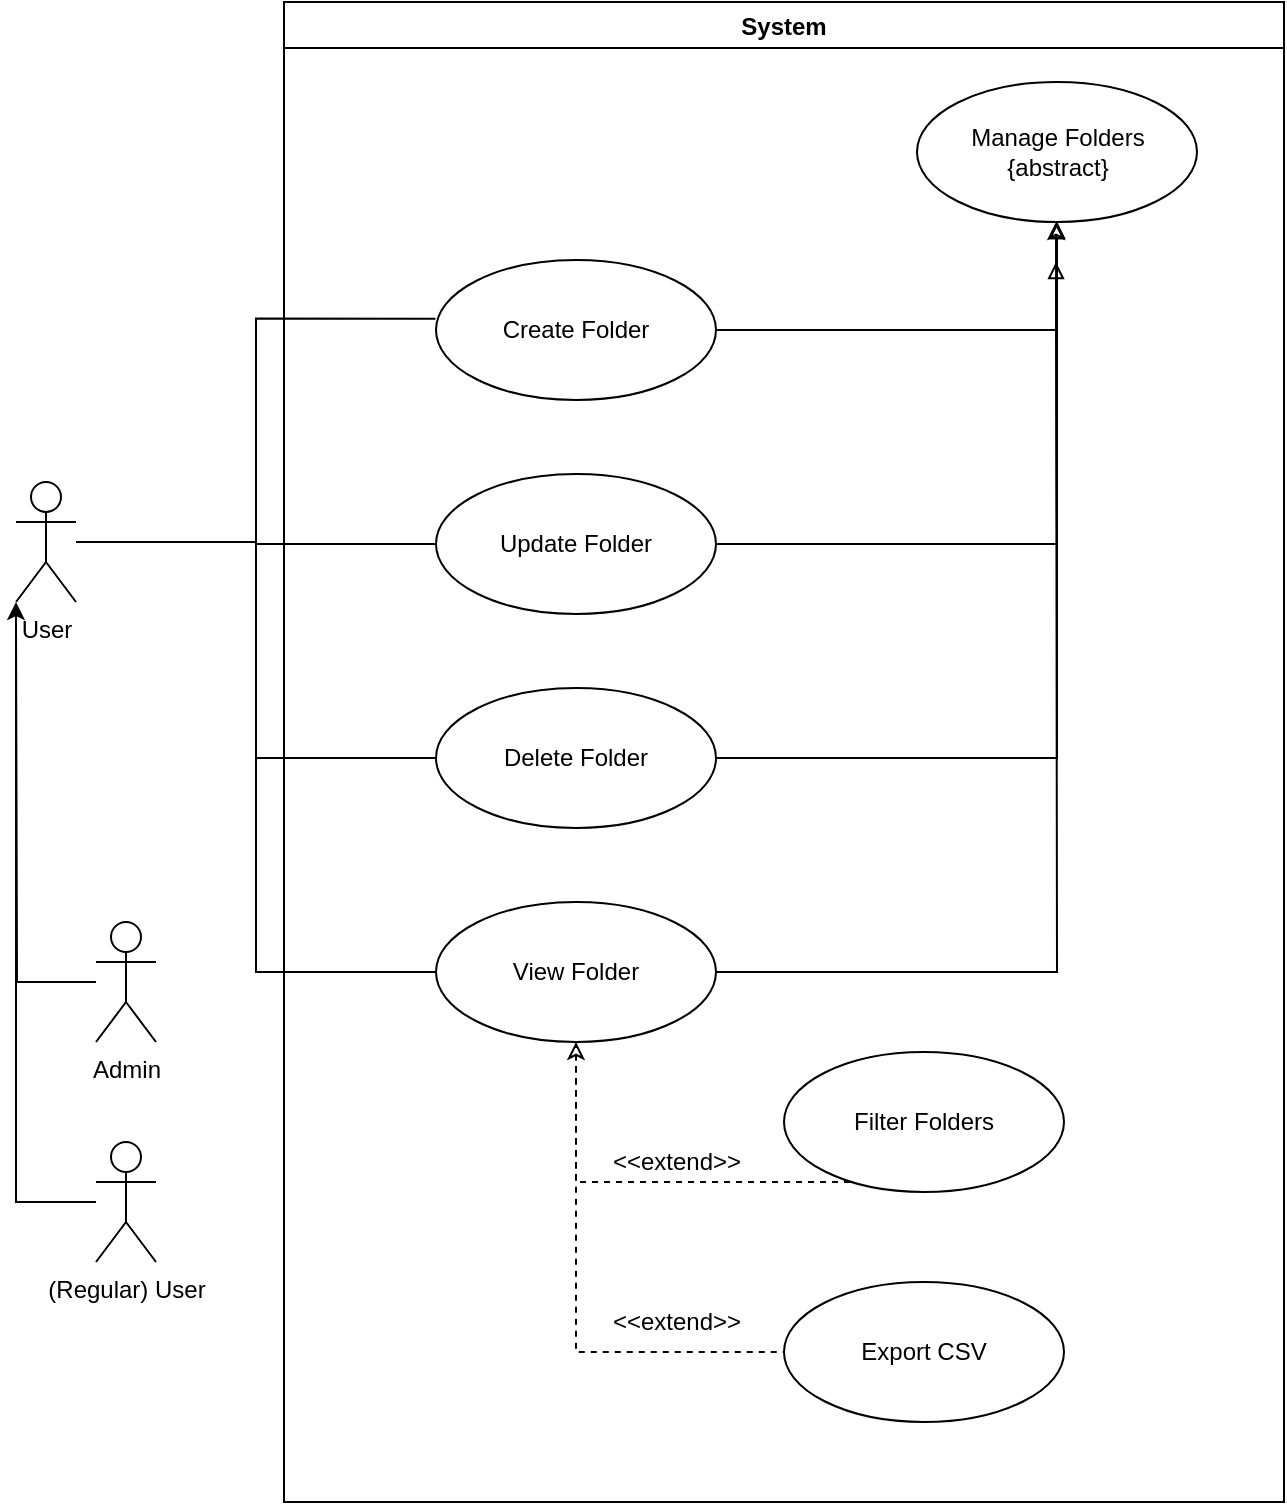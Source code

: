 <mxfile version="14.9.0" type="github" pages="6">
  <diagram id="NPSHvd_kSki1qHI0-w2j" name="Manage Folders">
    <mxGraphModel dx="1038" dy="1716" grid="1" gridSize="10" guides="1" tooltips="1" connect="1" arrows="1" fold="1" page="1" pageScale="1" pageWidth="827" pageHeight="1169" math="0" shadow="0">
      <root>
        <mxCell id="0" />
        <mxCell id="1" parent="0" />
        <mxCell id="77YlU8coJIrOSI4Zl3ui-39" style="edgeStyle=orthogonalEdgeStyle;rounded=0;comic=0;sketch=0;orthogonalLoop=1;jettySize=auto;html=1;shadow=0;startArrow=none;startFill=0;endArrow=none;endFill=0;" parent="1" source="77YlU8coJIrOSI4Zl3ui-5" edge="1">
          <mxGeometry relative="1" as="geometry">
            <mxPoint x="30" y="300" as="targetPoint" />
          </mxGeometry>
        </mxCell>
        <mxCell id="77YlU8coJIrOSI4Zl3ui-5" value="Admin" style="shape=umlActor;html=1;verticalLabelPosition=bottom;verticalAlign=top;align=center;" parent="1" vertex="1">
          <mxGeometry x="70" y="450" width="30" height="60" as="geometry" />
        </mxCell>
        <mxCell id="77YlU8coJIrOSI4Zl3ui-24" style="edgeStyle=orthogonalEdgeStyle;rounded=0;orthogonalLoop=1;jettySize=auto;html=1;entryX=0;entryY=1;entryDx=0;entryDy=0;entryPerimeter=0;" parent="1" source="77YlU8coJIrOSI4Zl3ui-6" target="77YlU8coJIrOSI4Zl3ui-22" edge="1">
          <mxGeometry relative="1" as="geometry">
            <mxPoint x="46" y="310" as="targetPoint" />
          </mxGeometry>
        </mxCell>
        <mxCell id="77YlU8coJIrOSI4Zl3ui-6" value="(Regular) User" style="shape=umlActor;html=1;verticalLabelPosition=bottom;verticalAlign=top;align=center;" parent="1" vertex="1">
          <mxGeometry x="70" y="560" width="30" height="60" as="geometry" />
        </mxCell>
        <mxCell id="77YlU8coJIrOSI4Zl3ui-15" value="System" style="swimlane;" parent="1" vertex="1">
          <mxGeometry x="164" y="-10" width="500" height="750" as="geometry">
            <mxRectangle x="350" y="290" width="130" height="23" as="alternateBounds" />
          </mxGeometry>
        </mxCell>
        <mxCell id="77YlU8coJIrOSI4Zl3ui-32" style="edgeStyle=orthogonalEdgeStyle;rounded=0;orthogonalLoop=1;jettySize=auto;html=1;entryX=0.5;entryY=1;entryDx=0;entryDy=0;shadow=0;sketch=0;fillOpacity=100;comic=0;startArrow=none;startFill=0;endArrow=block;endFill=0;" parent="77YlU8coJIrOSI4Zl3ui-15" source="77YlU8coJIrOSI4Zl3ui-18" target="77YlU8coJIrOSI4Zl3ui-31" edge="1">
          <mxGeometry relative="1" as="geometry" />
        </mxCell>
        <mxCell id="77YlU8coJIrOSI4Zl3ui-18" value="Create Folder" style="ellipse;whiteSpace=wrap;html=1;" parent="77YlU8coJIrOSI4Zl3ui-15" vertex="1">
          <mxGeometry x="76" y="129" width="140" height="70" as="geometry" />
        </mxCell>
        <mxCell id="77YlU8coJIrOSI4Zl3ui-27" value="Update Folder" style="ellipse;whiteSpace=wrap;html=1;" parent="77YlU8coJIrOSI4Zl3ui-15" vertex="1">
          <mxGeometry x="76" y="236" width="140" height="70" as="geometry" />
        </mxCell>
        <mxCell id="77YlU8coJIrOSI4Zl3ui-29" value="Delete Folder" style="ellipse;whiteSpace=wrap;html=1;" parent="77YlU8coJIrOSI4Zl3ui-15" vertex="1">
          <mxGeometry x="76" y="343" width="140" height="70" as="geometry" />
        </mxCell>
        <mxCell id="t26bm6EnRgLiurRGZnUi-3" style="edgeStyle=orthogonalEdgeStyle;rounded=0;comic=0;sketch=0;orthogonalLoop=1;jettySize=auto;html=1;shadow=0;startArrow=none;startFill=0;endArrow=none;endFill=0;dashed=1;" parent="77YlU8coJIrOSI4Zl3ui-15" source="77YlU8coJIrOSI4Zl3ui-30" target="t26bm6EnRgLiurRGZnUi-1" edge="1">
          <mxGeometry relative="1" as="geometry">
            <Array as="points">
              <mxPoint x="146" y="590" />
            </Array>
          </mxGeometry>
        </mxCell>
        <mxCell id="t26bm6EnRgLiurRGZnUi-4" style="edgeStyle=orthogonalEdgeStyle;rounded=0;comic=0;sketch=0;orthogonalLoop=1;jettySize=auto;html=1;exitX=0.5;exitY=1;exitDx=0;exitDy=0;entryX=0;entryY=0.5;entryDx=0;entryDy=0;shadow=0;startArrow=classic;startFill=0;endArrow=none;endFill=0;dashed=1;" parent="77YlU8coJIrOSI4Zl3ui-15" source="77YlU8coJIrOSI4Zl3ui-30" target="t26bm6EnRgLiurRGZnUi-2" edge="1">
          <mxGeometry relative="1" as="geometry" />
        </mxCell>
        <mxCell id="77YlU8coJIrOSI4Zl3ui-30" value="View Folder" style="ellipse;whiteSpace=wrap;html=1;" parent="77YlU8coJIrOSI4Zl3ui-15" vertex="1">
          <mxGeometry x="76" y="450" width="140" height="70" as="geometry" />
        </mxCell>
        <mxCell id="77YlU8coJIrOSI4Zl3ui-31" value="Manage Folders&lt;br&gt;{abstract}" style="ellipse;whiteSpace=wrap;html=1;" parent="77YlU8coJIrOSI4Zl3ui-15" vertex="1">
          <mxGeometry x="316.5" y="40" width="140" height="70" as="geometry" />
        </mxCell>
        <mxCell id="t26bm6EnRgLiurRGZnUi-1" value="Filter Folders" style="ellipse;whiteSpace=wrap;html=1;" parent="77YlU8coJIrOSI4Zl3ui-15" vertex="1">
          <mxGeometry x="250" y="525" width="140" height="70" as="geometry" />
        </mxCell>
        <mxCell id="t26bm6EnRgLiurRGZnUi-2" value="Export CSV" style="ellipse;whiteSpace=wrap;html=1;" parent="77YlU8coJIrOSI4Zl3ui-15" vertex="1">
          <mxGeometry x="250" y="640" width="140" height="70" as="geometry" />
        </mxCell>
        <mxCell id="t26bm6EnRgLiurRGZnUi-5" value="&amp;lt;&amp;lt;extend&amp;gt;&amp;gt;" style="text;html=1;align=center;verticalAlign=middle;resizable=0;points=[];autosize=1;strokeColor=none;" parent="77YlU8coJIrOSI4Zl3ui-15" vertex="1">
          <mxGeometry x="156" y="570" width="80" height="20" as="geometry" />
        </mxCell>
        <mxCell id="t26bm6EnRgLiurRGZnUi-6" value="&amp;lt;&amp;lt;extend&amp;gt;&amp;gt;" style="text;html=1;align=center;verticalAlign=middle;resizable=0;points=[];autosize=1;strokeColor=none;" parent="77YlU8coJIrOSI4Zl3ui-15" vertex="1">
          <mxGeometry x="156" y="650" width="80" height="20" as="geometry" />
        </mxCell>
        <mxCell id="77YlU8coJIrOSI4Zl3ui-38" style="edgeStyle=orthogonalEdgeStyle;rounded=0;comic=0;sketch=0;orthogonalLoop=1;jettySize=auto;html=1;exitX=1;exitY=0.5;exitDx=0;exitDy=0;shadow=0;startArrow=none;startFill=0;endArrow=block;endFill=0;entryX=0.5;entryY=1;entryDx=0;entryDy=0;" parent="77YlU8coJIrOSI4Zl3ui-15" source="77YlU8coJIrOSI4Zl3ui-29" target="77YlU8coJIrOSI4Zl3ui-31" edge="1">
          <mxGeometry relative="1" as="geometry">
            <mxPoint x="386" y="130" as="targetPoint" />
          </mxGeometry>
        </mxCell>
        <mxCell id="77YlU8coJIrOSI4Zl3ui-40" style="edgeStyle=orthogonalEdgeStyle;rounded=0;comic=0;sketch=0;orthogonalLoop=1;jettySize=auto;html=1;entryX=-0.002;entryY=0.419;entryDx=0;entryDy=0;entryPerimeter=0;shadow=0;startArrow=none;startFill=0;endArrow=none;endFill=0;" parent="1" source="77YlU8coJIrOSI4Zl3ui-22" target="77YlU8coJIrOSI4Zl3ui-18" edge="1">
          <mxGeometry relative="1" as="geometry" />
        </mxCell>
        <mxCell id="77YlU8coJIrOSI4Zl3ui-41" style="edgeStyle=orthogonalEdgeStyle;rounded=0;comic=0;sketch=0;orthogonalLoop=1;jettySize=auto;html=1;entryX=0;entryY=0.5;entryDx=0;entryDy=0;shadow=0;startArrow=none;startFill=0;endArrow=none;endFill=0;" parent="1" source="77YlU8coJIrOSI4Zl3ui-22" target="77YlU8coJIrOSI4Zl3ui-27" edge="1">
          <mxGeometry relative="1" as="geometry" />
        </mxCell>
        <mxCell id="77YlU8coJIrOSI4Zl3ui-43" style="edgeStyle=orthogonalEdgeStyle;rounded=0;comic=0;sketch=0;orthogonalLoop=1;jettySize=auto;html=1;entryX=0;entryY=0.5;entryDx=0;entryDy=0;shadow=0;startArrow=none;startFill=0;endArrow=none;endFill=0;" parent="1" source="77YlU8coJIrOSI4Zl3ui-22" target="77YlU8coJIrOSI4Zl3ui-30" edge="1">
          <mxGeometry relative="1" as="geometry" />
        </mxCell>
        <mxCell id="77YlU8coJIrOSI4Zl3ui-44" style="edgeStyle=orthogonalEdgeStyle;rounded=0;comic=0;sketch=0;orthogonalLoop=1;jettySize=auto;html=1;entryX=0;entryY=0.5;entryDx=0;entryDy=0;shadow=0;startArrow=none;startFill=0;endArrow=none;endFill=0;" parent="1" source="77YlU8coJIrOSI4Zl3ui-22" target="77YlU8coJIrOSI4Zl3ui-29" edge="1">
          <mxGeometry relative="1" as="geometry" />
        </mxCell>
        <mxCell id="77YlU8coJIrOSI4Zl3ui-22" value="User" style="shape=umlActor;html=1;verticalLabelPosition=bottom;verticalAlign=top;align=center;" parent="1" vertex="1">
          <mxGeometry x="30" y="230" width="30" height="60" as="geometry" />
        </mxCell>
        <mxCell id="dCWFjDtnaPjeCgS3fv1p-1" style="edgeStyle=orthogonalEdgeStyle;rounded=0;comic=0;sketch=0;orthogonalLoop=1;jettySize=auto;html=1;shadow=0;startArrow=none;startFill=0;endArrow=classic;endFill=0;" parent="1" source="77YlU8coJIrOSI4Zl3ui-30" edge="1">
          <mxGeometry relative="1" as="geometry">
            <mxPoint x="550" y="100" as="targetPoint" />
          </mxGeometry>
        </mxCell>
        <mxCell id="77YlU8coJIrOSI4Zl3ui-35" style="edgeStyle=orthogonalEdgeStyle;rounded=0;comic=0;sketch=0;orthogonalLoop=1;jettySize=auto;html=1;shadow=0;startArrow=none;startFill=0;endArrow=block;endFill=0;" parent="1" source="77YlU8coJIrOSI4Zl3ui-27" edge="1">
          <mxGeometry relative="1" as="geometry">
            <mxPoint x="550" y="120" as="targetPoint" />
          </mxGeometry>
        </mxCell>
      </root>
    </mxGraphModel>
  </diagram>
  <diagram id="ld3_T3tP64brBlElxeT-" name="Manage Files">
    <mxGraphModel dx="1038" dy="1658" grid="1" gridSize="10" guides="1" tooltips="1" connect="1" arrows="1" fold="1" page="1" pageScale="1" pageWidth="827" pageHeight="1169" math="0" shadow="0">
      <root>
        <mxCell id="WJ2HjTwYeUb7oTE4C3ra-0" />
        <mxCell id="WJ2HjTwYeUb7oTE4C3ra-1" parent="WJ2HjTwYeUb7oTE4C3ra-0" />
        <mxCell id="m2s0oMakl54NOrw17iV2-0" style="edgeStyle=orthogonalEdgeStyle;rounded=0;comic=0;sketch=0;orthogonalLoop=1;jettySize=auto;html=1;shadow=0;startArrow=none;startFill=0;endArrow=none;endFill=0;" parent="WJ2HjTwYeUb7oTE4C3ra-1" source="m2s0oMakl54NOrw17iV2-1" edge="1">
          <mxGeometry relative="1" as="geometry">
            <mxPoint x="30" y="300.0" as="targetPoint" />
          </mxGeometry>
        </mxCell>
        <mxCell id="m2s0oMakl54NOrw17iV2-1" value="Admin" style="shape=umlActor;html=1;verticalLabelPosition=bottom;verticalAlign=top;align=center;" parent="WJ2HjTwYeUb7oTE4C3ra-1" vertex="1">
          <mxGeometry x="70" y="450" width="30" height="60" as="geometry" />
        </mxCell>
        <mxCell id="m2s0oMakl54NOrw17iV2-2" style="edgeStyle=orthogonalEdgeStyle;rounded=0;orthogonalLoop=1;jettySize=auto;html=1;entryX=0;entryY=1;entryDx=0;entryDy=0;entryPerimeter=0;" parent="WJ2HjTwYeUb7oTE4C3ra-1" source="m2s0oMakl54NOrw17iV2-3" target="m2s0oMakl54NOrw17iV2-23" edge="1">
          <mxGeometry relative="1" as="geometry">
            <mxPoint x="46" y="310" as="targetPoint" />
          </mxGeometry>
        </mxCell>
        <mxCell id="m2s0oMakl54NOrw17iV2-3" value="(Regular) User" style="shape=umlActor;html=1;verticalLabelPosition=bottom;verticalAlign=top;align=center;" parent="WJ2HjTwYeUb7oTE4C3ra-1" vertex="1">
          <mxGeometry x="70" y="560" width="30" height="60" as="geometry" />
        </mxCell>
        <mxCell id="m2s0oMakl54NOrw17iV2-4" value="System" style="swimlane;" parent="WJ2HjTwYeUb7oTE4C3ra-1" vertex="1">
          <mxGeometry x="164" y="-10" width="500" height="730" as="geometry">
            <mxRectangle x="350" y="290" width="130" height="23" as="alternateBounds" />
          </mxGeometry>
        </mxCell>
        <mxCell id="m2s0oMakl54NOrw17iV2-5" style="edgeStyle=orthogonalEdgeStyle;rounded=0;orthogonalLoop=1;jettySize=auto;html=1;entryX=0.5;entryY=1;entryDx=0;entryDy=0;shadow=0;sketch=0;fillOpacity=100;comic=0;startArrow=none;startFill=0;endArrow=block;endFill=0;" parent="m2s0oMakl54NOrw17iV2-4" source="m2s0oMakl54NOrw17iV2-6" target="m2s0oMakl54NOrw17iV2-13" edge="1">
          <mxGeometry relative="1" as="geometry" />
        </mxCell>
        <mxCell id="m2s0oMakl54NOrw17iV2-6" value="Upload File" style="ellipse;whiteSpace=wrap;html=1;" parent="m2s0oMakl54NOrw17iV2-4" vertex="1">
          <mxGeometry x="76" y="129" width="140" height="70" as="geometry" />
        </mxCell>
        <mxCell id="m2s0oMakl54NOrw17iV2-7" value="Update File" style="ellipse;whiteSpace=wrap;html=1;" parent="m2s0oMakl54NOrw17iV2-4" vertex="1">
          <mxGeometry x="76" y="229" width="140" height="70" as="geometry" />
        </mxCell>
        <mxCell id="m2s0oMakl54NOrw17iV2-9" value="Delete File" style="ellipse;whiteSpace=wrap;html=1;" parent="m2s0oMakl54NOrw17iV2-4" vertex="1">
          <mxGeometry x="76" y="330" width="140" height="70" as="geometry" />
        </mxCell>
        <mxCell id="m2s0oMakl54NOrw17iV2-10" style="edgeStyle=orthogonalEdgeStyle;rounded=0;comic=0;sketch=0;orthogonalLoop=1;jettySize=auto;html=1;shadow=0;startArrow=none;startFill=0;endArrow=none;endFill=0;dashed=1;" parent="m2s0oMakl54NOrw17iV2-4" source="m2s0oMakl54NOrw17iV2-12" target="m2s0oMakl54NOrw17iV2-14" edge="1">
          <mxGeometry relative="1" as="geometry">
            <Array as="points">
              <mxPoint x="146" y="545" />
            </Array>
          </mxGeometry>
        </mxCell>
        <mxCell id="m2s0oMakl54NOrw17iV2-11" style="edgeStyle=orthogonalEdgeStyle;rounded=0;comic=0;sketch=0;orthogonalLoop=1;jettySize=auto;html=1;exitX=0.5;exitY=1;exitDx=0;exitDy=0;entryX=0;entryY=0.5;entryDx=0;entryDy=0;shadow=0;startArrow=classic;startFill=0;endArrow=none;endFill=0;dashed=1;" parent="m2s0oMakl54NOrw17iV2-4" source="m2s0oMakl54NOrw17iV2-12" target="m2s0oMakl54NOrw17iV2-15" edge="1">
          <mxGeometry relative="1" as="geometry" />
        </mxCell>
        <mxCell id="m2s0oMakl54NOrw17iV2-12" value="View File" style="ellipse;whiteSpace=wrap;html=1;" parent="m2s0oMakl54NOrw17iV2-4" vertex="1">
          <mxGeometry x="76" y="430" width="140" height="70" as="geometry" />
        </mxCell>
        <mxCell id="m2s0oMakl54NOrw17iV2-13" value="Manage Files&lt;br&gt;{abstract}" style="ellipse;whiteSpace=wrap;html=1;" parent="m2s0oMakl54NOrw17iV2-4" vertex="1">
          <mxGeometry x="316.5" y="40" width="140" height="70" as="geometry" />
        </mxCell>
        <mxCell id="m2s0oMakl54NOrw17iV2-14" value="Filter Files" style="ellipse;whiteSpace=wrap;html=1;" parent="m2s0oMakl54NOrw17iV2-4" vertex="1">
          <mxGeometry x="250" y="510" width="140" height="70" as="geometry" />
        </mxCell>
        <mxCell id="m2s0oMakl54NOrw17iV2-15" value="Export CSV" style="ellipse;whiteSpace=wrap;html=1;" parent="m2s0oMakl54NOrw17iV2-4" vertex="1">
          <mxGeometry x="250" y="610" width="140" height="70" as="geometry" />
        </mxCell>
        <mxCell id="m2s0oMakl54NOrw17iV2-16" value="&amp;lt;&amp;lt;extend&amp;gt;&amp;gt;" style="text;html=1;align=center;verticalAlign=middle;resizable=0;points=[];autosize=1;strokeColor=none;" parent="m2s0oMakl54NOrw17iV2-4" vertex="1">
          <mxGeometry x="156" y="530" width="80" height="20" as="geometry" />
        </mxCell>
        <mxCell id="m2s0oMakl54NOrw17iV2-17" value="&amp;lt;&amp;lt;extend&amp;gt;&amp;gt;" style="text;html=1;align=center;verticalAlign=middle;resizable=0;points=[];autosize=1;strokeColor=none;" parent="m2s0oMakl54NOrw17iV2-4" vertex="1">
          <mxGeometry x="156" y="630" width="80" height="20" as="geometry" />
        </mxCell>
        <mxCell id="m2s0oMakl54NOrw17iV2-27" style="edgeStyle=orthogonalEdgeStyle;rounded=0;comic=0;sketch=0;orthogonalLoop=1;jettySize=auto;html=1;exitX=1;exitY=0.5;exitDx=0;exitDy=0;shadow=0;startArrow=none;startFill=0;endArrow=block;endFill=0;entryX=0.496;entryY=1;entryDx=0;entryDy=0;entryPerimeter=0;" parent="m2s0oMakl54NOrw17iV2-4" source="m2s0oMakl54NOrw17iV2-9" target="m2s0oMakl54NOrw17iV2-13" edge="1">
          <mxGeometry relative="1" as="geometry">
            <mxPoint x="386" y="130" as="targetPoint" />
          </mxGeometry>
        </mxCell>
        <mxCell id="m2s0oMakl54NOrw17iV2-18" style="edgeStyle=orthogonalEdgeStyle;rounded=0;comic=0;sketch=0;orthogonalLoop=1;jettySize=auto;html=1;entryX=-0.002;entryY=0.419;entryDx=0;entryDy=0;entryPerimeter=0;shadow=0;startArrow=none;startFill=0;endArrow=none;endFill=0;" parent="WJ2HjTwYeUb7oTE4C3ra-1" source="m2s0oMakl54NOrw17iV2-23" target="m2s0oMakl54NOrw17iV2-6" edge="1">
          <mxGeometry relative="1" as="geometry" />
        </mxCell>
        <mxCell id="m2s0oMakl54NOrw17iV2-19" style="edgeStyle=orthogonalEdgeStyle;rounded=0;comic=0;sketch=0;orthogonalLoop=1;jettySize=auto;html=1;entryX=0;entryY=0.5;entryDx=0;entryDy=0;shadow=0;startArrow=none;startFill=0;endArrow=none;endFill=0;" parent="WJ2HjTwYeUb7oTE4C3ra-1" source="m2s0oMakl54NOrw17iV2-23" target="m2s0oMakl54NOrw17iV2-7" edge="1">
          <mxGeometry relative="1" as="geometry" />
        </mxCell>
        <mxCell id="m2s0oMakl54NOrw17iV2-21" style="edgeStyle=orthogonalEdgeStyle;rounded=0;comic=0;sketch=0;orthogonalLoop=1;jettySize=auto;html=1;entryX=0;entryY=0.5;entryDx=0;entryDy=0;shadow=0;startArrow=none;startFill=0;endArrow=none;endFill=0;" parent="WJ2HjTwYeUb7oTE4C3ra-1" source="m2s0oMakl54NOrw17iV2-23" target="m2s0oMakl54NOrw17iV2-12" edge="1">
          <mxGeometry relative="1" as="geometry" />
        </mxCell>
        <mxCell id="m2s0oMakl54NOrw17iV2-22" style="edgeStyle=orthogonalEdgeStyle;rounded=0;comic=0;sketch=0;orthogonalLoop=1;jettySize=auto;html=1;entryX=0;entryY=0.5;entryDx=0;entryDy=0;shadow=0;startArrow=none;startFill=0;endArrow=none;endFill=0;" parent="WJ2HjTwYeUb7oTE4C3ra-1" source="m2s0oMakl54NOrw17iV2-23" target="m2s0oMakl54NOrw17iV2-9" edge="1">
          <mxGeometry relative="1" as="geometry" />
        </mxCell>
        <mxCell id="m2s0oMakl54NOrw17iV2-23" value="User" style="shape=umlActor;html=1;verticalLabelPosition=bottom;verticalAlign=top;align=center;" parent="WJ2HjTwYeUb7oTE4C3ra-1" vertex="1">
          <mxGeometry x="30" y="230" width="30" height="60" as="geometry" />
        </mxCell>
        <mxCell id="m2s0oMakl54NOrw17iV2-24" style="edgeStyle=orthogonalEdgeStyle;rounded=0;comic=0;sketch=0;orthogonalLoop=1;jettySize=auto;html=1;shadow=0;startArrow=none;startFill=0;endArrow=block;endFill=0;" parent="WJ2HjTwYeUb7oTE4C3ra-1" source="m2s0oMakl54NOrw17iV2-7" edge="1">
          <mxGeometry relative="1" as="geometry">
            <mxPoint x="550" y="120" as="targetPoint" />
          </mxGeometry>
        </mxCell>
        <mxCell id="m2s0oMakl54NOrw17iV2-26" style="edgeStyle=orthogonalEdgeStyle;rounded=0;comic=0;sketch=0;orthogonalLoop=1;jettySize=auto;html=1;exitX=1;exitY=0.5;exitDx=0;exitDy=0;shadow=0;startArrow=none;startFill=0;endArrow=block;endFill=0;" parent="WJ2HjTwYeUb7oTE4C3ra-1" source="m2s0oMakl54NOrw17iV2-12" edge="1">
          <mxGeometry relative="1" as="geometry">
            <mxPoint x="550" y="100" as="targetPoint" />
          </mxGeometry>
        </mxCell>
      </root>
    </mxGraphModel>
  </diagram>
  <diagram id="qXAgeGY7O-jh3wLx93ko" name="Manage ACLs">
    <mxGraphModel dx="1038" dy="1716" grid="1" gridSize="10" guides="1" tooltips="1" connect="1" arrows="1" fold="1" page="1" pageScale="1" pageWidth="827" pageHeight="1169" math="0" shadow="0">
      <root>
        <mxCell id="oE-aV4lojgY9i8dUpbFe-0" />
        <mxCell id="oE-aV4lojgY9i8dUpbFe-1" parent="oE-aV4lojgY9i8dUpbFe-0" />
        <mxCell id="vxt_obrcNxcC4Zt3S5Dk-0" style="edgeStyle=orthogonalEdgeStyle;rounded=0;comic=0;sketch=0;orthogonalLoop=1;jettySize=auto;html=1;shadow=0;startArrow=none;startFill=0;endArrow=none;endFill=0;" parent="oE-aV4lojgY9i8dUpbFe-1" source="vxt_obrcNxcC4Zt3S5Dk-1" edge="1">
          <mxGeometry relative="1" as="geometry">
            <mxPoint x="30" y="300.0" as="targetPoint" />
          </mxGeometry>
        </mxCell>
        <mxCell id="vxt_obrcNxcC4Zt3S5Dk-1" value="Admin" style="shape=umlActor;html=1;verticalLabelPosition=bottom;verticalAlign=top;align=center;" parent="oE-aV4lojgY9i8dUpbFe-1" vertex="1">
          <mxGeometry x="70" y="450" width="30" height="60" as="geometry" />
        </mxCell>
        <mxCell id="vxt_obrcNxcC4Zt3S5Dk-2" style="edgeStyle=orthogonalEdgeStyle;rounded=0;orthogonalLoop=1;jettySize=auto;html=1;entryX=0;entryY=1;entryDx=0;entryDy=0;entryPerimeter=0;" parent="oE-aV4lojgY9i8dUpbFe-1" source="vxt_obrcNxcC4Zt3S5Dk-3" target="vxt_obrcNxcC4Zt3S5Dk-23" edge="1">
          <mxGeometry relative="1" as="geometry">
            <mxPoint x="46" y="310" as="targetPoint" />
          </mxGeometry>
        </mxCell>
        <mxCell id="vxt_obrcNxcC4Zt3S5Dk-3" value="(Regular) User" style="shape=umlActor;html=1;verticalLabelPosition=bottom;verticalAlign=top;align=center;" parent="oE-aV4lojgY9i8dUpbFe-1" vertex="1">
          <mxGeometry x="70" y="560" width="30" height="60" as="geometry" />
        </mxCell>
        <mxCell id="vxt_obrcNxcC4Zt3S5Dk-4" value="System" style="swimlane;" parent="oE-aV4lojgY9i8dUpbFe-1" vertex="1">
          <mxGeometry x="164" y="-10" width="500" height="730" as="geometry">
            <mxRectangle x="350" y="290" width="130" height="23" as="alternateBounds" />
          </mxGeometry>
        </mxCell>
        <mxCell id="vxt_obrcNxcC4Zt3S5Dk-5" style="edgeStyle=orthogonalEdgeStyle;rounded=0;orthogonalLoop=1;jettySize=auto;html=1;entryX=0.5;entryY=1;entryDx=0;entryDy=0;shadow=0;sketch=0;fillOpacity=100;comic=0;startArrow=none;startFill=0;endArrow=block;endFill=0;" parent="vxt_obrcNxcC4Zt3S5Dk-4" source="vxt_obrcNxcC4Zt3S5Dk-6" target="vxt_obrcNxcC4Zt3S5Dk-13" edge="1">
          <mxGeometry relative="1" as="geometry" />
        </mxCell>
        <mxCell id="vxt_obrcNxcC4Zt3S5Dk-6" value="Grant ACL" style="ellipse;whiteSpace=wrap;html=1;" parent="vxt_obrcNxcC4Zt3S5Dk-4" vertex="1">
          <mxGeometry x="76" y="129" width="140" height="70" as="geometry" />
        </mxCell>
        <mxCell id="vxt_obrcNxcC4Zt3S5Dk-7" value="Delete ACL" style="ellipse;whiteSpace=wrap;html=1;" parent="vxt_obrcNxcC4Zt3S5Dk-4" vertex="1">
          <mxGeometry x="76" y="223" width="140" height="70" as="geometry" />
        </mxCell>
        <mxCell id="vxt_obrcNxcC4Zt3S5Dk-10" style="edgeStyle=orthogonalEdgeStyle;rounded=0;comic=0;sketch=0;orthogonalLoop=1;jettySize=auto;html=1;shadow=0;startArrow=none;startFill=0;endArrow=none;endFill=0;dashed=1;" parent="vxt_obrcNxcC4Zt3S5Dk-4" source="vxt_obrcNxcC4Zt3S5Dk-12" target="vxt_obrcNxcC4Zt3S5Dk-14" edge="1">
          <mxGeometry relative="1" as="geometry">
            <Array as="points">
              <mxPoint x="146" y="635" />
            </Array>
          </mxGeometry>
        </mxCell>
        <mxCell id="vxt_obrcNxcC4Zt3S5Dk-11" style="edgeStyle=orthogonalEdgeStyle;rounded=0;comic=0;sketch=0;orthogonalLoop=1;jettySize=auto;html=1;exitX=0.5;exitY=1;exitDx=0;exitDy=0;entryX=0;entryY=0.5;entryDx=0;entryDy=0;shadow=0;startArrow=classic;startFill=0;endArrow=none;endFill=0;dashed=1;" parent="vxt_obrcNxcC4Zt3S5Dk-4" source="vxt_obrcNxcC4Zt3S5Dk-12" target="vxt_obrcNxcC4Zt3S5Dk-15" edge="1">
          <mxGeometry relative="1" as="geometry" />
        </mxCell>
        <mxCell id="vxt_obrcNxcC4Zt3S5Dk-12" value="View ACL" style="ellipse;whiteSpace=wrap;html=1;" parent="vxt_obrcNxcC4Zt3S5Dk-4" vertex="1">
          <mxGeometry x="76" y="330" width="140" height="70" as="geometry" />
        </mxCell>
        <mxCell id="vxt_obrcNxcC4Zt3S5Dk-13" value="Manage ACLs&lt;br&gt;{abstract}" style="ellipse;whiteSpace=wrap;html=1;" parent="vxt_obrcNxcC4Zt3S5Dk-4" vertex="1">
          <mxGeometry x="316.5" y="40" width="140" height="70" as="geometry" />
        </mxCell>
        <mxCell id="vxt_obrcNxcC4Zt3S5Dk-14" value="Filter Folders" style="ellipse;whiteSpace=wrap;html=1;" parent="vxt_obrcNxcC4Zt3S5Dk-4" vertex="1">
          <mxGeometry x="260" y="521" width="140" height="70" as="geometry" />
        </mxCell>
        <mxCell id="vxt_obrcNxcC4Zt3S5Dk-15" value="Export CSV" style="ellipse;whiteSpace=wrap;html=1;" parent="vxt_obrcNxcC4Zt3S5Dk-4" vertex="1">
          <mxGeometry x="260" y="621" width="140" height="70" as="geometry" />
        </mxCell>
        <mxCell id="vxt_obrcNxcC4Zt3S5Dk-16" value="&amp;lt;&amp;lt;extend&amp;gt;&amp;gt;" style="text;html=1;align=center;verticalAlign=middle;resizable=0;points=[];autosize=1;strokeColor=none;" parent="vxt_obrcNxcC4Zt3S5Dk-4" vertex="1">
          <mxGeometry x="166" y="541" width="80" height="20" as="geometry" />
        </mxCell>
        <mxCell id="vxt_obrcNxcC4Zt3S5Dk-17" value="&amp;lt;&amp;lt;extend&amp;gt;&amp;gt;" style="text;html=1;align=center;verticalAlign=middle;resizable=0;points=[];autosize=1;strokeColor=none;" parent="vxt_obrcNxcC4Zt3S5Dk-4" vertex="1">
          <mxGeometry x="166" y="641" width="80" height="20" as="geometry" />
        </mxCell>
        <mxCell id="Te36yvzPbgjvN4vFt5E0-1" style="edgeStyle=orthogonalEdgeStyle;rounded=0;comic=0;sketch=0;orthogonalLoop=1;jettySize=auto;html=1;exitX=0.5;exitY=1;exitDx=0;exitDy=0;entryX=0;entryY=0.5;entryDx=0;entryDy=0;shadow=0;startArrow=classic;startFill=0;endArrow=none;endFill=0;dashed=1;" parent="vxt_obrcNxcC4Zt3S5Dk-4" source="vxt_obrcNxcC4Zt3S5Dk-12" target="Te36yvzPbgjvN4vFt5E0-2" edge="1">
          <mxGeometry relative="1" as="geometry">
            <mxPoint x="146" y="199" as="sourcePoint" />
          </mxGeometry>
        </mxCell>
        <mxCell id="Te36yvzPbgjvN4vFt5E0-2" value="Search in ACL sources" style="ellipse;whiteSpace=wrap;html=1;" parent="vxt_obrcNxcC4Zt3S5Dk-4" vertex="1">
          <mxGeometry x="260" y="420" width="140" height="70" as="geometry" />
        </mxCell>
        <mxCell id="Te36yvzPbgjvN4vFt5E0-3" value="&amp;lt;&amp;lt;extend&amp;gt;&amp;gt;" style="text;html=1;align=center;verticalAlign=middle;resizable=0;points=[];autosize=1;strokeColor=none;" parent="vxt_obrcNxcC4Zt3S5Dk-4" vertex="1">
          <mxGeometry x="166" y="440" width="80" height="20" as="geometry" />
        </mxCell>
        <mxCell id="vxt_obrcNxcC4Zt3S5Dk-18" style="edgeStyle=orthogonalEdgeStyle;rounded=0;comic=0;sketch=0;orthogonalLoop=1;jettySize=auto;html=1;entryX=-0.002;entryY=0.419;entryDx=0;entryDy=0;entryPerimeter=0;shadow=0;startArrow=none;startFill=0;endArrow=none;endFill=0;" parent="oE-aV4lojgY9i8dUpbFe-1" source="vxt_obrcNxcC4Zt3S5Dk-23" target="vxt_obrcNxcC4Zt3S5Dk-6" edge="1">
          <mxGeometry relative="1" as="geometry" />
        </mxCell>
        <mxCell id="vxt_obrcNxcC4Zt3S5Dk-19" style="edgeStyle=orthogonalEdgeStyle;rounded=0;comic=0;sketch=0;orthogonalLoop=1;jettySize=auto;html=1;entryX=0;entryY=0.5;entryDx=0;entryDy=0;shadow=0;startArrow=none;startFill=0;endArrow=none;endFill=0;" parent="oE-aV4lojgY9i8dUpbFe-1" source="vxt_obrcNxcC4Zt3S5Dk-23" target="vxt_obrcNxcC4Zt3S5Dk-7" edge="1">
          <mxGeometry relative="1" as="geometry" />
        </mxCell>
        <mxCell id="vxt_obrcNxcC4Zt3S5Dk-21" style="edgeStyle=orthogonalEdgeStyle;rounded=0;comic=0;sketch=0;orthogonalLoop=1;jettySize=auto;html=1;entryX=0;entryY=0.5;entryDx=0;entryDy=0;shadow=0;startArrow=none;startFill=0;endArrow=none;endFill=0;" parent="oE-aV4lojgY9i8dUpbFe-1" source="vxt_obrcNxcC4Zt3S5Dk-23" target="vxt_obrcNxcC4Zt3S5Dk-12" edge="1">
          <mxGeometry relative="1" as="geometry" />
        </mxCell>
        <mxCell id="vxt_obrcNxcC4Zt3S5Dk-23" value="User" style="shape=umlActor;html=1;verticalLabelPosition=bottom;verticalAlign=top;align=center;" parent="oE-aV4lojgY9i8dUpbFe-1" vertex="1">
          <mxGeometry x="30" y="230" width="30" height="60" as="geometry" />
        </mxCell>
        <mxCell id="vxt_obrcNxcC4Zt3S5Dk-24" style="edgeStyle=orthogonalEdgeStyle;rounded=0;comic=0;sketch=0;orthogonalLoop=1;jettySize=auto;html=1;shadow=0;startArrow=none;startFill=0;endArrow=block;endFill=0;" parent="oE-aV4lojgY9i8dUpbFe-1" source="vxt_obrcNxcC4Zt3S5Dk-7" edge="1">
          <mxGeometry relative="1" as="geometry">
            <mxPoint x="550" y="120" as="targetPoint" />
          </mxGeometry>
        </mxCell>
        <mxCell id="vxt_obrcNxcC4Zt3S5Dk-26" style="edgeStyle=orthogonalEdgeStyle;rounded=0;comic=0;sketch=0;orthogonalLoop=1;jettySize=auto;html=1;exitX=1;exitY=0.5;exitDx=0;exitDy=0;shadow=0;startArrow=none;startFill=0;endArrow=block;endFill=0;" parent="oE-aV4lojgY9i8dUpbFe-1" source="vxt_obrcNxcC4Zt3S5Dk-12" edge="1">
          <mxGeometry relative="1" as="geometry">
            <mxPoint x="550" y="120" as="targetPoint" />
          </mxGeometry>
        </mxCell>
      </root>
    </mxGraphModel>
  </diagram>
  <diagram id="FoVghbE9Lu4z7pNpkKKS" name="Top Level">
    <mxGraphModel dx="2076" dy="2147" grid="1" gridSize="10" guides="1" tooltips="1" connect="1" arrows="1" fold="1" page="1" pageScale="1" pageWidth="827" pageHeight="1169" math="0" shadow="0">
      <root>
        <mxCell id="jCQ3bfTnqBJmba_2qrH4-0" />
        <mxCell id="jCQ3bfTnqBJmba_2qrH4-1" parent="jCQ3bfTnqBJmba_2qrH4-0" />
        <mxCell id="-didQ_hXLUrym4Irgyjn-0" value="" style="group" vertex="1" connectable="0" parent="jCQ3bfTnqBJmba_2qrH4-1">
          <mxGeometry x="90" y="-1060" width="1480" height="2130" as="geometry" />
        </mxCell>
        <mxCell id="pgluA2IQeVN8h7WU6u9w-0" style="edgeStyle=orthogonalEdgeStyle;comic=0;orthogonalLoop=1;jettySize=auto;html=1;shadow=0;startArrow=none;startFill=0;endArrow=none;endFill=0;" parent="-didQ_hXLUrym4Irgyjn-0" edge="1">
          <mxGeometry relative="1" as="geometry">
            <mxPoint y="483.404" as="targetPoint" />
            <mxPoint x="41.111" y="755.32" as="sourcePoint" />
          </mxGeometry>
        </mxCell>
        <mxCell id="pgluA2IQeVN8h7WU6u9w-4" value="System" style="swimlane;fontSize=20;" parent="-didQ_hXLUrym4Irgyjn-0" vertex="1">
          <mxGeometry x="133.611" width="1346.389" height="2130" as="geometry">
            <mxRectangle x="350" y="290" width="130" height="23" as="alternateBounds" />
          </mxGeometry>
        </mxCell>
        <mxCell id="pgluA2IQeVN8h7WU6u9w-42" value="" style="group;" parent="pgluA2IQeVN8h7WU6u9w-4" vertex="1" connectable="0">
          <mxGeometry x="82.222" y="438.085" width="421.389" height="609.149" as="geometry" />
        </mxCell>
        <mxCell id="pgluA2IQeVN8h7WU6u9w-28" value="&lt;font style=&quot;font-size: 20px&quot;&gt;Manage Users&lt;/font&gt;" style="ellipse;whiteSpace=wrap;html=1;" parent="pgluA2IQeVN8h7WU6u9w-42" vertex="1">
          <mxGeometry x="10.278" y="120.851" width="143.889" height="105.745" as="geometry" />
        </mxCell>
        <mxCell id="pgluA2IQeVN8h7WU6u9w-29" value="&lt;font style=&quot;font-size: 20px&quot;&gt;Create User&lt;/font&gt;" style="ellipse;whiteSpace=wrap;html=1;" parent="pgluA2IQeVN8h7WU6u9w-42" vertex="1">
          <mxGeometry x="287.778" y="120.851" width="143.889" height="105.745" as="geometry" />
        </mxCell>
        <mxCell id="pgluA2IQeVN8h7WU6u9w-33" style="edgeStyle=orthogonalEdgeStyle;orthogonalLoop=1;jettySize=auto;html=1;exitX=1;exitY=0.5;exitDx=0;exitDy=0;dashed=1;" parent="pgluA2IQeVN8h7WU6u9w-42" source="pgluA2IQeVN8h7WU6u9w-28" target="pgluA2IQeVN8h7WU6u9w-29" edge="1">
          <mxGeometry relative="1" as="geometry" />
        </mxCell>
        <mxCell id="pgluA2IQeVN8h7WU6u9w-30" value="&lt;font style=&quot;font-size: 20px&quot;&gt;Delete User&lt;/font&gt;" style="ellipse;whiteSpace=wrap;html=1;" parent="pgluA2IQeVN8h7WU6u9w-42" vertex="1">
          <mxGeometry x="287.778" y="267.383" width="143.889" height="105.745" as="geometry" />
        </mxCell>
        <mxCell id="pgluA2IQeVN8h7WU6u9w-34" style="edgeStyle=orthogonalEdgeStyle;orthogonalLoop=1;jettySize=auto;html=1;entryX=0;entryY=0.5;entryDx=0;entryDy=0;dashed=1;" parent="pgluA2IQeVN8h7WU6u9w-42" source="pgluA2IQeVN8h7WU6u9w-28" target="pgluA2IQeVN8h7WU6u9w-30" edge="1">
          <mxGeometry relative="1" as="geometry">
            <Array as="points">
              <mxPoint x="195" y="174" />
              <mxPoint x="195" y="320" />
            </Array>
          </mxGeometry>
        </mxCell>
        <mxCell id="pgluA2IQeVN8h7WU6u9w-31" value="&lt;font style=&quot;font-size: 20px&quot;&gt;Update User&lt;/font&gt;" style="ellipse;whiteSpace=wrap;html=1;" parent="pgluA2IQeVN8h7WU6u9w-42" vertex="1">
          <mxGeometry x="287.778" y="412.404" width="143.889" height="105.745" as="geometry" />
        </mxCell>
        <mxCell id="pgluA2IQeVN8h7WU6u9w-35" style="edgeStyle=orthogonalEdgeStyle;orthogonalLoop=1;jettySize=auto;html=1;entryX=0;entryY=0.5;entryDx=0;entryDy=0;dashed=1;" parent="pgluA2IQeVN8h7WU6u9w-42" source="pgluA2IQeVN8h7WU6u9w-28" target="pgluA2IQeVN8h7WU6u9w-31" edge="1">
          <mxGeometry relative="1" as="geometry">
            <Array as="points">
              <mxPoint x="195" y="174" />
              <mxPoint x="195" y="465" />
            </Array>
          </mxGeometry>
        </mxCell>
        <mxCell id="pgluA2IQeVN8h7WU6u9w-32" value="&lt;font style=&quot;font-size: 20px&quot;&gt;View User&lt;/font&gt;" style="ellipse;whiteSpace=wrap;html=1;" parent="pgluA2IQeVN8h7WU6u9w-42" vertex="1">
          <mxGeometry x="287.778" y="558.936" width="143.889" height="105.745" as="geometry" />
        </mxCell>
        <mxCell id="pgluA2IQeVN8h7WU6u9w-36" style="edgeStyle=orthogonalEdgeStyle;orthogonalLoop=1;jettySize=auto;html=1;entryX=0;entryY=0.5;entryDx=0;entryDy=0;dashed=1;endArrow=open;endFill=0;" parent="pgluA2IQeVN8h7WU6u9w-42" source="pgluA2IQeVN8h7WU6u9w-28" target="pgluA2IQeVN8h7WU6u9w-32" edge="1">
          <mxGeometry relative="1" as="geometry">
            <Array as="points">
              <mxPoint x="195.278" y="173.723" />
              <mxPoint x="195.278" y="611.809" />
            </Array>
          </mxGeometry>
        </mxCell>
        <mxCell id="pgluA2IQeVN8h7WU6u9w-39" value="&lt;font style=&quot;font-size: 18px&quot;&gt;&amp;lt;&amp;lt;include&amp;gt;&amp;gt;&lt;/font&gt;" style="text;html=1;align=center;verticalAlign=middle;resizable=0;points=[];autosize=1;strokeColor=none;" parent="pgluA2IQeVN8h7WU6u9w-42" vertex="1">
          <mxGeometry x="179.168" y="301.919" width="110" height="20" as="geometry" />
        </mxCell>
        <mxCell id="pgluA2IQeVN8h7WU6u9w-40" value="&lt;font style=&quot;font-size: 18px&quot;&gt;&amp;lt;&amp;lt;include&amp;gt;&amp;gt;&lt;/font&gt;" style="text;html=1;align=center;verticalAlign=middle;resizable=0;points=[];autosize=1;strokeColor=none;" parent="pgluA2IQeVN8h7WU6u9w-42" vertex="1">
          <mxGeometry x="180.278" y="441.911" width="110" height="20" as="geometry" />
        </mxCell>
        <mxCell id="pgluA2IQeVN8h7WU6u9w-41" value="&lt;font style=&quot;font-size: 18px&quot;&gt;&amp;lt;&amp;lt;include&amp;gt;&amp;gt;&lt;/font&gt;" style="text;html=1;align=center;verticalAlign=middle;resizable=0;points=[];autosize=1;strokeColor=none;" parent="pgluA2IQeVN8h7WU6u9w-42" vertex="1">
          <mxGeometry x="180.278" y="589.149" width="110" height="20" as="geometry" />
        </mxCell>
        <mxCell id="pgluA2IQeVN8h7WU6u9w-37" value="&lt;font style=&quot;font-size: 18px&quot;&gt;&amp;lt;&amp;lt;include&amp;gt;&amp;gt;&lt;/font&gt;" style="text;html=1;align=center;verticalAlign=middle;resizable=0;points=[];autosize=1;strokeColor=none;" parent="pgluA2IQeVN8h7WU6u9w-42" vertex="1">
          <mxGeometry x="180.278" y="151.064" width="110" height="20" as="geometry" />
        </mxCell>
        <mxCell id="pgluA2IQeVN8h7WU6u9w-60" value="&lt;font style=&quot;font-size: 20px&quot;&gt;Login&lt;/font&gt;" style="ellipse;whiteSpace=wrap;html=1;" parent="pgluA2IQeVN8h7WU6u9w-4" vertex="1">
          <mxGeometry x="82.222" y="75.532" width="143.889" height="105.745" as="geometry" />
        </mxCell>
        <mxCell id="pgluA2IQeVN8h7WU6u9w-62" style="edgeStyle=orthogonalEdgeStyle;orthogonalLoop=1;jettySize=auto;html=1;entryX=0.5;entryY=1;entryDx=0;entryDy=0;dashed=1;endArrow=open;endFill=0;" parent="pgluA2IQeVN8h7WU6u9w-4" source="pgluA2IQeVN8h7WU6u9w-61" target="pgluA2IQeVN8h7WU6u9w-60" edge="1">
          <mxGeometry relative="1" as="geometry" />
        </mxCell>
        <mxCell id="pgluA2IQeVN8h7WU6u9w-61" value="&lt;font style=&quot;font-size: 20px&quot;&gt;Register&lt;/font&gt;" style="ellipse;whiteSpace=wrap;html=1;" parent="pgluA2IQeVN8h7WU6u9w-4" vertex="1">
          <mxGeometry x="82.222" y="256.809" width="143.889" height="105.745" as="geometry" />
        </mxCell>
        <mxCell id="pgluA2IQeVN8h7WU6u9w-63" value="&lt;font style=&quot;font-size: 18px&quot;&gt;&amp;lt;&amp;lt;include&amp;gt;&amp;gt;&lt;/font&gt;" style="text;html=1;align=center;verticalAlign=middle;resizable=0;points=[];autosize=1;strokeColor=none;" parent="pgluA2IQeVN8h7WU6u9w-4" vertex="1">
          <mxGeometry x="128.889" y="211.489" width="110" height="20" as="geometry" />
        </mxCell>
        <mxCell id="Jl6FXFOsZRHuZ6ULyxE7-22" value="" style="group;" parent="pgluA2IQeVN8h7WU6u9w-4" vertex="1" connectable="0">
          <mxGeometry x="606.389" y="770.426" width="421.389" height="554.148" as="geometry" />
        </mxCell>
        <mxCell id="Jl6FXFOsZRHuZ6ULyxE7-23" value="&lt;font style=&quot;font-size: 20px&quot;&gt;Manage Files&lt;/font&gt;" style="ellipse;whiteSpace=wrap;html=1;" parent="Jl6FXFOsZRHuZ6ULyxE7-22" vertex="1">
          <mxGeometry x="10" y="69.57" width="143.889" height="105.745" as="geometry" />
        </mxCell>
        <mxCell id="Jl6FXFOsZRHuZ6ULyxE7-24" value="&lt;font style=&quot;font-size: 20px&quot;&gt;Upload File&lt;/font&gt;" style="ellipse;whiteSpace=wrap;html=1;" parent="Jl6FXFOsZRHuZ6ULyxE7-22" vertex="1">
          <mxGeometry x="287.5" y="69.57" width="143.889" height="105.745" as="geometry" />
        </mxCell>
        <mxCell id="Jl6FXFOsZRHuZ6ULyxE7-25" style="edgeStyle=orthogonalEdgeStyle;orthogonalLoop=1;jettySize=auto;html=1;exitX=1;exitY=0.5;exitDx=0;exitDy=0;dashed=1;" parent="Jl6FXFOsZRHuZ6ULyxE7-22" source="Jl6FXFOsZRHuZ6ULyxE7-23" target="Jl6FXFOsZRHuZ6ULyxE7-24" edge="1">
          <mxGeometry relative="1" as="geometry" />
        </mxCell>
        <mxCell id="Jl6FXFOsZRHuZ6ULyxE7-26" value="&lt;font style=&quot;font-size: 20px&quot;&gt;Delete File&lt;/font&gt;" style="ellipse;whiteSpace=wrap;html=1;" parent="Jl6FXFOsZRHuZ6ULyxE7-22" vertex="1">
          <mxGeometry x="287.5" y="213.144" width="143.889" height="105.745" as="geometry" />
        </mxCell>
        <mxCell id="Jl6FXFOsZRHuZ6ULyxE7-27" style="edgeStyle=orthogonalEdgeStyle;orthogonalLoop=1;jettySize=auto;html=1;entryX=0;entryY=0.5;entryDx=0;entryDy=0;dashed=1;" parent="Jl6FXFOsZRHuZ6ULyxE7-22" source="Jl6FXFOsZRHuZ6ULyxE7-23" target="Jl6FXFOsZRHuZ6ULyxE7-26" edge="1">
          <mxGeometry relative="1" as="geometry">
            <Array as="points">
              <mxPoint x="195" y="122.57" />
              <mxPoint x="195" y="265.57" />
            </Array>
          </mxGeometry>
        </mxCell>
        <mxCell id="Jl6FXFOsZRHuZ6ULyxE7-28" value="&lt;font style=&quot;font-size: 20px&quot;&gt;Update File&lt;/font&gt;" style="ellipse;whiteSpace=wrap;html=1;" parent="Jl6FXFOsZRHuZ6ULyxE7-22" vertex="1">
          <mxGeometry x="287.5" y="357.144" width="143.889" height="105.745" as="geometry" />
        </mxCell>
        <mxCell id="Jl6FXFOsZRHuZ6ULyxE7-29" style="edgeStyle=orthogonalEdgeStyle;orthogonalLoop=1;jettySize=auto;html=1;entryX=0;entryY=0.5;entryDx=0;entryDy=0;dashed=1;" parent="Jl6FXFOsZRHuZ6ULyxE7-22" source="Jl6FXFOsZRHuZ6ULyxE7-23" target="Jl6FXFOsZRHuZ6ULyxE7-28" edge="1">
          <mxGeometry relative="1" as="geometry">
            <Array as="points">
              <mxPoint x="195" y="122.57" />
              <mxPoint x="195" y="409.57" />
              <mxPoint x="288" y="409.57" />
            </Array>
          </mxGeometry>
        </mxCell>
        <mxCell id="Jl6FXFOsZRHuZ6ULyxE7-30" value="&lt;font style=&quot;font-size: 20px&quot;&gt;View File&lt;/font&gt;" style="ellipse;whiteSpace=wrap;html=1;" parent="Jl6FXFOsZRHuZ6ULyxE7-22" vertex="1">
          <mxGeometry x="287.5" y="501.144" width="143.889" height="105.745" as="geometry" />
        </mxCell>
        <mxCell id="Jl6FXFOsZRHuZ6ULyxE7-31" style="edgeStyle=orthogonalEdgeStyle;orthogonalLoop=1;jettySize=auto;html=1;entryX=0;entryY=0.5;entryDx=0;entryDy=0;dashed=1;endArrow=open;endFill=0;" parent="Jl6FXFOsZRHuZ6ULyxE7-22" source="Jl6FXFOsZRHuZ6ULyxE7-23" target="Jl6FXFOsZRHuZ6ULyxE7-30" edge="1">
          <mxGeometry relative="1" as="geometry">
            <Array as="points">
              <mxPoint x="195" y="122.57" />
              <mxPoint x="195" y="553.57" />
              <mxPoint x="288" y="553.57" />
            </Array>
          </mxGeometry>
        </mxCell>
        <mxCell id="Jl6FXFOsZRHuZ6ULyxE7-32" value="&lt;font style=&quot;font-size: 18px&quot;&gt;&amp;lt;&amp;lt;include&amp;gt;&amp;gt;&lt;/font&gt;" style="text;html=1;align=center;verticalAlign=middle;resizable=0;points=[];autosize=1;strokeColor=none;" parent="Jl6FXFOsZRHuZ6ULyxE7-22" vertex="1">
          <mxGeometry x="185.0" y="249.148" width="110" height="20" as="geometry" />
        </mxCell>
        <mxCell id="Jl6FXFOsZRHuZ6ULyxE7-33" value="&lt;font style=&quot;font-size: 18px&quot;&gt;&amp;lt;&amp;lt;include&amp;gt;&amp;gt;&lt;/font&gt;" style="text;html=1;align=center;verticalAlign=middle;resizable=0;points=[];autosize=1;strokeColor=none;" parent="Jl6FXFOsZRHuZ6ULyxE7-22" vertex="1">
          <mxGeometry x="185.0" y="389.14" width="110" height="20" as="geometry" />
        </mxCell>
        <mxCell id="Jl6FXFOsZRHuZ6ULyxE7-34" value="&lt;font style=&quot;font-size: 18px&quot;&gt;&amp;lt;&amp;lt;include&amp;gt;&amp;gt;&lt;/font&gt;" style="text;html=1;align=center;verticalAlign=middle;resizable=0;points=[];autosize=1;strokeColor=none;" parent="Jl6FXFOsZRHuZ6ULyxE7-22" vertex="1">
          <mxGeometry x="184.0" y="534.148" width="110" height="20" as="geometry" />
        </mxCell>
        <mxCell id="Jl6FXFOsZRHuZ6ULyxE7-35" value="&lt;font style=&quot;font-size: 18px&quot;&gt;&amp;lt;&amp;lt;include&amp;gt;&amp;gt;&lt;/font&gt;" style="text;html=1;align=center;verticalAlign=middle;resizable=0;points=[];autosize=1;strokeColor=none;" parent="Jl6FXFOsZRHuZ6ULyxE7-22" vertex="1">
          <mxGeometry x="180.0" y="99.783" width="110" height="20" as="geometry" />
        </mxCell>
        <mxCell id="Jl6FXFOsZRHuZ6ULyxE7-0" value="&lt;font style=&quot;font-size: 20px&quot;&gt;Create Folder&lt;/font&gt;" style="ellipse;whiteSpace=wrap;html=1;" parent="pgluA2IQeVN8h7WU6u9w-4" vertex="1">
          <mxGeometry x="883.889" y="90.638" width="143.889" height="105.745" as="geometry" />
        </mxCell>
        <mxCell id="Jl6FXFOsZRHuZ6ULyxE7-1" value="&lt;font style=&quot;font-size: 20px&quot;&gt;Update Folder&lt;/font&gt;" style="ellipse;whiteSpace=wrap;html=1;" parent="pgluA2IQeVN8h7WU6u9w-4" vertex="1">
          <mxGeometry x="883.889" y="252.277" width="143.889" height="105.745" as="geometry" />
        </mxCell>
        <mxCell id="Jl6FXFOsZRHuZ6ULyxE7-2" value="&lt;font style=&quot;font-size: 20px&quot;&gt;Delete Folder&lt;/font&gt;" style="ellipse;whiteSpace=wrap;html=1;" parent="pgluA2IQeVN8h7WU6u9w-4" vertex="1">
          <mxGeometry x="883.889" y="413.915" width="143.889" height="105.745" as="geometry" />
        </mxCell>
        <mxCell id="Jl6FXFOsZRHuZ6ULyxE7-4" value="&lt;font style=&quot;font-size: 20px&quot;&gt;View Folder&lt;/font&gt;" style="ellipse;whiteSpace=wrap;html=1;" parent="pgluA2IQeVN8h7WU6u9w-4" vertex="1">
          <mxGeometry x="883.889" y="545.343" width="143.889" height="105.745" as="geometry" />
        </mxCell>
        <mxCell id="Jl6FXFOsZRHuZ6ULyxE7-13" style="edgeStyle=orthogonalEdgeStyle;orthogonalLoop=1;jettySize=auto;html=1;dashed=1;endArrow=classic;endFill=0;" parent="pgluA2IQeVN8h7WU6u9w-4" source="Jl6FXFOsZRHuZ6ULyxE7-12" target="Jl6FXFOsZRHuZ6ULyxE7-0" edge="1">
          <mxGeometry x="791.389" y="-1525.745" as="geometry" />
        </mxCell>
        <mxCell id="Jl6FXFOsZRHuZ6ULyxE7-14" style="edgeStyle=orthogonalEdgeStyle;orthogonalLoop=1;jettySize=auto;html=1;entryX=0;entryY=0.5;entryDx=0;entryDy=0;dashed=1;endArrow=classic;endFill=0;" parent="pgluA2IQeVN8h7WU6u9w-4" source="Jl6FXFOsZRHuZ6ULyxE7-12" target="Jl6FXFOsZRHuZ6ULyxE7-1" edge="1">
          <mxGeometry x="791.389" y="-1525.745" as="geometry">
            <Array as="points">
              <mxPoint x="770.833" y="143.511" />
              <mxPoint x="770.833" y="305.149" />
            </Array>
          </mxGeometry>
        </mxCell>
        <mxCell id="Jl6FXFOsZRHuZ6ULyxE7-15" style="edgeStyle=orthogonalEdgeStyle;orthogonalLoop=1;jettySize=auto;html=1;entryX=0;entryY=0.5;entryDx=0;entryDy=0;dashed=1;endArrow=classic;endFill=0;" parent="pgluA2IQeVN8h7WU6u9w-4" source="Jl6FXFOsZRHuZ6ULyxE7-12" target="Jl6FXFOsZRHuZ6ULyxE7-2" edge="1">
          <mxGeometry x="791.389" y="-1525.745" as="geometry">
            <Array as="points">
              <mxPoint x="770.833" y="143.511" />
              <mxPoint x="770.833" y="466.787" />
            </Array>
          </mxGeometry>
        </mxCell>
        <mxCell id="Jl6FXFOsZRHuZ6ULyxE7-16" style="edgeStyle=orthogonalEdgeStyle;orthogonalLoop=1;jettySize=auto;html=1;entryX=0;entryY=0.5;entryDx=0;entryDy=0;dashed=1;endArrow=classic;endFill=0;" parent="pgluA2IQeVN8h7WU6u9w-4" source="Jl6FXFOsZRHuZ6ULyxE7-12" target="Jl6FXFOsZRHuZ6ULyxE7-4" edge="1">
          <mxGeometry x="791.389" y="-1525.745" as="geometry">
            <Array as="points">
              <mxPoint x="771" y="143" />
              <mxPoint x="771" y="598" />
            </Array>
          </mxGeometry>
        </mxCell>
        <mxCell id="-didQ_hXLUrym4Irgyjn-217" style="edgeStyle=orthogonalEdgeStyle;rounded=0;orthogonalLoop=1;jettySize=auto;html=1;entryX=0;entryY=0.5;entryDx=0;entryDy=0;dashed=1;endArrow=block;endFill=0;" edge="1" parent="pgluA2IQeVN8h7WU6u9w-4" source="Jl6FXFOsZRHuZ6ULyxE7-12" target="-didQ_hXLUrym4Irgyjn-214">
          <mxGeometry relative="1" as="geometry">
            <Array as="points">
              <mxPoint x="771" y="143" />
              <mxPoint x="771" y="748" />
            </Array>
          </mxGeometry>
        </mxCell>
        <mxCell id="Jl6FXFOsZRHuZ6ULyxE7-12" value="&lt;font style=&quot;font-size: 20px&quot;&gt;Manage Folders&lt;/font&gt;" style="ellipse;whiteSpace=wrap;html=1;" parent="pgluA2IQeVN8h7WU6u9w-4" vertex="1">
          <mxGeometry x="596.111" y="90.638" width="143.889" height="105.745" as="geometry" />
        </mxCell>
        <mxCell id="Jl6FXFOsZRHuZ6ULyxE7-17" value="&lt;font style=&quot;font-size: 18px&quot;&gt;&amp;lt;&amp;lt;include&amp;gt;&amp;gt;&lt;/font&gt;" style="text;html=1;align=center;verticalAlign=middle;resizable=0;points=[];autosize=1;strokeColor=none;" parent="pgluA2IQeVN8h7WU6u9w-4" vertex="1">
          <mxGeometry x="766.111" y="120.851" width="110" height="20" as="geometry" />
        </mxCell>
        <mxCell id="Jl6FXFOsZRHuZ6ULyxE7-19" value="&lt;font style=&quot;font-size: 18px&quot;&gt;&amp;lt;&amp;lt;include&amp;gt;&amp;gt;&lt;/font&gt;" style="text;html=1;align=center;verticalAlign=middle;resizable=0;points=[];autosize=1;strokeColor=none;" parent="pgluA2IQeVN8h7WU6u9w-4" vertex="1">
          <mxGeometry x="766.111" y="438.085" width="110" height="20" as="geometry" />
        </mxCell>
        <mxCell id="Jl6FXFOsZRHuZ6ULyxE7-20" value="&lt;font style=&quot;font-size: 18px&quot;&gt;&amp;lt;&amp;lt;include&amp;gt;&amp;gt;&lt;/font&gt;" style="text;html=1;align=center;verticalAlign=middle;resizable=0;points=[];autosize=1;strokeColor=none;" parent="pgluA2IQeVN8h7WU6u9w-4" vertex="1">
          <mxGeometry x="766.107" y="577.135" width="110" height="20" as="geometry" />
        </mxCell>
        <mxCell id="-didQ_hXLUrym4Irgyjn-216" style="edgeStyle=orthogonalEdgeStyle;rounded=0;orthogonalLoop=1;jettySize=auto;html=1;entryX=1;entryY=0.5;entryDx=0;entryDy=0;dashed=1;" edge="1" parent="pgluA2IQeVN8h7WU6u9w-4" source="hYKN5bIOJs0yOzT2j8Kd-4" target="Jl6FXFOsZRHuZ6ULyxE7-4">
          <mxGeometry relative="1" as="geometry">
            <Array as="points">
              <mxPoint x="1028" y="492" />
            </Array>
          </mxGeometry>
        </mxCell>
        <mxCell id="hYKN5bIOJs0yOzT2j8Kd-4" value="&lt;font style=&quot;font-size: 20px&quot;&gt;Filter Folders&lt;/font&gt;" style="ellipse;whiteSpace=wrap;html=1;" parent="pgluA2IQeVN8h7WU6u9w-4" vertex="1">
          <mxGeometry x="1139.366" y="438.09" width="143.889" height="105.745" as="geometry" />
        </mxCell>
        <mxCell id="hYKN5bIOJs0yOzT2j8Kd-16" value="&lt;font style=&quot;font-size: 20px&quot;&gt;Add a file to a folder&lt;/font&gt;" style="ellipse;whiteSpace=wrap;html=1;" parent="pgluA2IQeVN8h7WU6u9w-4" vertex="1">
          <mxGeometry x="893.886" y="1415.57" width="143.889" height="105.745" as="geometry" />
        </mxCell>
        <mxCell id="hYKN5bIOJs0yOzT2j8Kd-17" value="&lt;font style=&quot;font-size: 20px&quot;&gt;Filter Files&lt;/font&gt;" style="ellipse;whiteSpace=wrap;html=1;" parent="pgluA2IQeVN8h7WU6u9w-4" vertex="1">
          <mxGeometry x="1158.476" y="1217.655" width="143.889" height="105.745" as="geometry" />
        </mxCell>
        <mxCell id="hYKN5bIOJs0yOzT2j8Kd-24" style="edgeStyle=orthogonalEdgeStyle;orthogonalLoop=1;jettySize=auto;html=1;entryX=0;entryY=0.5;entryDx=0;entryDy=0;dashed=1;endArrow=none;endFill=0;startArrow=block;startFill=0;" parent="pgluA2IQeVN8h7WU6u9w-4" source="Jl6FXFOsZRHuZ6ULyxE7-30" target="hYKN5bIOJs0yOzT2j8Kd-17" edge="1">
          <mxGeometry relative="1" as="geometry">
            <Array as="points">
              <mxPoint x="1058.333" y="1330.953" />
              <mxPoint x="1058.333" y="1270.527" />
            </Array>
          </mxGeometry>
        </mxCell>
        <mxCell id="hYKN5bIOJs0yOzT2j8Kd-30" value="&lt;font style=&quot;font-size: 18px&quot;&gt;&amp;lt;&amp;lt;extend&amp;gt;&amp;gt;&lt;/font&gt;" style="text;html=1;align=center;verticalAlign=middle;resizable=0;points=[];autosize=1;strokeColor=none;" parent="pgluA2IQeVN8h7WU6u9w-4" vertex="1">
          <mxGeometry x="1048.472" y="1247.868" width="110" height="20" as="geometry" />
        </mxCell>
        <mxCell id="-didQ_hXLUrym4Irgyjn-215" style="edgeStyle=orthogonalEdgeStyle;rounded=0;orthogonalLoop=1;jettySize=auto;html=1;entryX=1;entryY=0.5;entryDx=0;entryDy=0;dashed=1;" edge="1" parent="pgluA2IQeVN8h7WU6u9w-4" source="hYKN5bIOJs0yOzT2j8Kd-41" target="Jl6FXFOsZRHuZ6ULyxE7-4">
          <mxGeometry relative="1" as="geometry">
            <Array as="points">
              <mxPoint x="1146" y="640" />
              <mxPoint x="1028" y="640" />
            </Array>
          </mxGeometry>
        </mxCell>
        <mxCell id="hYKN5bIOJs0yOzT2j8Kd-41" value="&lt;font style=&quot;font-size: 20px&quot;&gt;Export CSV&lt;/font&gt;" style="ellipse;whiteSpace=wrap;html=1;" parent="pgluA2IQeVN8h7WU6u9w-4" vertex="1">
          <mxGeometry x="1143.476" y="577.131" width="143.889" height="105.745" as="geometry" />
        </mxCell>
        <mxCell id="hYKN5bIOJs0yOzT2j8Kd-42" value="&lt;font style=&quot;font-size: 18px&quot;&gt;&amp;lt;&amp;lt;extend&amp;gt;&amp;gt;&lt;/font&gt;" style="text;html=1;align=center;verticalAlign=middle;resizable=0;points=[];autosize=1;strokeColor=none;" parent="pgluA2IQeVN8h7WU6u9w-4" vertex="1">
          <mxGeometry x="1022.773" y="620.004" width="110" height="20" as="geometry" />
        </mxCell>
        <mxCell id="hYKN5bIOJs0yOzT2j8Kd-7" value="&lt;font style=&quot;font-size: 18px&quot;&gt;&amp;lt;&amp;lt;extend&amp;gt;&amp;gt;&lt;/font&gt;" style="text;html=1;align=center;verticalAlign=middle;resizable=0;points=[];autosize=1;strokeColor=none;" parent="pgluA2IQeVN8h7WU6u9w-4" vertex="1">
          <mxGeometry x="1022.773" y="476.0" width="110" height="20" as="geometry" />
        </mxCell>
        <mxCell id="hYKN5bIOJs0yOzT2j8Kd-47" style="edgeStyle=orthogonalEdgeStyle;orthogonalLoop=1;jettySize=auto;html=1;entryX=1;entryY=0.5;entryDx=0;entryDy=0;dashed=1;startArrow=none;startFill=0;endArrow=block;endFill=0;" parent="pgluA2IQeVN8h7WU6u9w-4" source="hYKN5bIOJs0yOzT2j8Kd-45" target="Jl6FXFOsZRHuZ6ULyxE7-30" edge="1">
          <mxGeometry relative="1" as="geometry">
            <Array as="points">
              <mxPoint x="1058.333" y="1421.591" />
              <mxPoint x="1058.333" y="1330.953" />
            </Array>
          </mxGeometry>
        </mxCell>
        <mxCell id="hYKN5bIOJs0yOzT2j8Kd-45" value="&lt;font style=&quot;font-size: 20px&quot;&gt;Export CSV&lt;/font&gt;" style="ellipse;whiteSpace=wrap;html=1;" parent="pgluA2IQeVN8h7WU6u9w-4" vertex="1">
          <mxGeometry x="1158.476" y="1363.829" width="143.889" height="105.745" as="geometry" />
        </mxCell>
        <mxCell id="hYKN5bIOJs0yOzT2j8Kd-46" value="&lt;font style=&quot;font-size: 18px&quot;&gt;&amp;lt;&amp;lt;extend&amp;gt;&amp;gt;&lt;/font&gt;" style="text;html=1;align=center;verticalAlign=middle;resizable=0;points=[];autosize=1;strokeColor=none;" parent="pgluA2IQeVN8h7WU6u9w-4" vertex="1">
          <mxGeometry x="1048.471" y="1395.572" width="110" height="20" as="geometry" />
        </mxCell>
        <mxCell id="vQRAYJaMJyTdqr4Sgmva-4" value="" style="group;" parent="pgluA2IQeVN8h7WU6u9w-4" vertex="1" connectable="0">
          <mxGeometry x="596.111" y="1620.915" width="667.028" height="429.021" as="geometry" />
        </mxCell>
        <mxCell id="hYKN5bIOJs0yOzT2j8Kd-31" value="&lt;font style=&quot;font-size: 20px&quot;&gt;Filter ACLs&lt;/font&gt;" style="ellipse;whiteSpace=wrap;html=1;" parent="vQRAYJaMJyTdqr4Sgmva-4" vertex="1">
          <mxGeometry x="561.339" y="382.367" width="143.889" height="105.745" as="geometry" />
        </mxCell>
        <mxCell id="hYKN5bIOJs0yOzT2j8Kd-32" value="&lt;font style=&quot;font-size: 20px&quot;&gt;Search in ACL sources&lt;/font&gt;" style="ellipse;whiteSpace=wrap;html=1;" parent="vQRAYJaMJyTdqr4Sgmva-4" vertex="1">
          <mxGeometry x="561.949" y="239.088" width="143.889" height="105.745" as="geometry" />
        </mxCell>
        <mxCell id="hYKN5bIOJs0yOzT2j8Kd-33" style="edgeStyle=orthogonalEdgeStyle;orthogonalLoop=1;jettySize=auto;html=1;entryX=0;entryY=0.5;entryDx=0;entryDy=0;dashed=1;startArrow=block;startFill=0;endArrow=none;endFill=0;" parent="vQRAYJaMJyTdqr4Sgmva-4" source="Jl6FXFOsZRHuZ6ULyxE7-53" target="hYKN5bIOJs0yOzT2j8Kd-32" edge="1">
          <mxGeometry relative="1" as="geometry">
            <Array as="points">
              <mxPoint x="461.474" y="435.239" />
              <mxPoint x="461.474" y="296.26" />
            </Array>
          </mxGeometry>
        </mxCell>
        <mxCell id="hYKN5bIOJs0yOzT2j8Kd-34" style="edgeStyle=orthogonalEdgeStyle;orthogonalLoop=1;jettySize=auto;html=1;dashed=1;startArrow=block;startFill=0;endArrow=none;endFill=0;" parent="vQRAYJaMJyTdqr4Sgmva-4" source="Jl6FXFOsZRHuZ6ULyxE7-53" target="hYKN5bIOJs0yOzT2j8Kd-31" edge="1">
          <mxGeometry relative="1" as="geometry" />
        </mxCell>
        <mxCell id="hYKN5bIOJs0yOzT2j8Kd-36" value="&lt;font style=&quot;font-size: 18px&quot;&gt;&amp;lt;&amp;lt;extend&amp;gt;&amp;gt;&lt;/font&gt;" style="text;html=1;align=center;verticalAlign=middle;resizable=0;points=[];autosize=1;strokeColor=none;" parent="vQRAYJaMJyTdqr4Sgmva-4" vertex="1">
          <mxGeometry x="451.946" y="409.017" width="110" height="20" as="geometry" />
        </mxCell>
        <mxCell id="hYKN5bIOJs0yOzT2j8Kd-48" value="&lt;font style=&quot;font-size: 20px&quot;&gt;Export CSV&lt;/font&gt;" style="ellipse;whiteSpace=wrap;html=1;" parent="vQRAYJaMJyTdqr4Sgmva-4" vertex="1">
          <mxGeometry x="561.339" y="109.089" width="143.889" height="105.745" as="geometry" />
        </mxCell>
        <mxCell id="hYKN5bIOJs0yOzT2j8Kd-50" value="&lt;font style=&quot;font-size: 18px&quot;&gt;&amp;lt;&amp;lt;extends&amp;gt;&amp;gt;&lt;/font&gt;" style="text;html=1;align=center;verticalAlign=middle;resizable=0;points=[];autosize=1;strokeColor=none;" parent="vQRAYJaMJyTdqr4Sgmva-4" vertex="1">
          <mxGeometry x="441.947" y="139.088" width="120" height="20" as="geometry" />
        </mxCell>
        <mxCell id="hYKN5bIOJs0yOzT2j8Kd-35" value="&lt;font style=&quot;font-size: 18px&quot;&gt;&amp;lt;&amp;lt;extends&amp;gt;&amp;gt;&lt;/font&gt;" style="text;html=1;align=center;verticalAlign=middle;resizable=0;points=[];autosize=1;strokeColor=none;" parent="vQRAYJaMJyTdqr4Sgmva-4" vertex="1">
          <mxGeometry x="441.336" y="270.579" width="120" height="20" as="geometry" />
        </mxCell>
        <mxCell id="Jl6FXFOsZRHuZ6ULyxE7-51" value="&lt;font style=&quot;font-size: 20px&quot;&gt;Grant ACL&lt;/font&gt;" style="ellipse;whiteSpace=wrap;html=1;" parent="vQRAYJaMJyTdqr4Sgmva-4" vertex="1">
          <mxGeometry x="298.058" y="59.09" width="143.889" height="105.745" as="geometry" />
        </mxCell>
        <mxCell id="Jl6FXFOsZRHuZ6ULyxE7-52" value="&lt;font style=&quot;font-size: 20px&quot;&gt;Delete ACL&lt;/font&gt;" style="ellipse;whiteSpace=wrap;html=1;" parent="vQRAYJaMJyTdqr4Sgmva-4" vertex="1">
          <mxGeometry x="298.058" y="220.728" width="143.889" height="105.745" as="geometry" />
        </mxCell>
        <mxCell id="Jl6FXFOsZRHuZ6ULyxE7-53" value="&lt;font style=&quot;font-size: 20px&quot;&gt;View ACL&lt;/font&gt;" style="ellipse;whiteSpace=wrap;html=1;" parent="vQRAYJaMJyTdqr4Sgmva-4" vertex="1">
          <mxGeometry x="298.058" y="382.367" width="143.889" height="105.745" as="geometry" />
        </mxCell>
        <mxCell id="Jl6FXFOsZRHuZ6ULyxE7-55" style="edgeStyle=orthogonalEdgeStyle;orthogonalLoop=1;jettySize=auto;html=1;dashed=1;endArrow=classic;endFill=0;" parent="vQRAYJaMJyTdqr4Sgmva-4" source="Jl6FXFOsZRHuZ6ULyxE7-59" target="Jl6FXFOsZRHuZ6ULyxE7-51" edge="1">
          <mxGeometry x="267.224" y="-907.719" as="geometry" />
        </mxCell>
        <mxCell id="Jl6FXFOsZRHuZ6ULyxE7-56" style="edgeStyle=orthogonalEdgeStyle;orthogonalLoop=1;jettySize=auto;html=1;entryX=0;entryY=0.5;entryDx=0;entryDy=0;dashed=1;endArrow=classic;endFill=0;" parent="vQRAYJaMJyTdqr4Sgmva-4" source="Jl6FXFOsZRHuZ6ULyxE7-59" target="Jl6FXFOsZRHuZ6ULyxE7-52" edge="1">
          <mxGeometry x="267.224" y="-907.719" as="geometry">
            <Array as="points">
              <mxPoint x="185.002" y="111.962" />
              <mxPoint x="185.002" y="273.601" />
            </Array>
          </mxGeometry>
        </mxCell>
        <mxCell id="Jl6FXFOsZRHuZ6ULyxE7-57" style="edgeStyle=orthogonalEdgeStyle;orthogonalLoop=1;jettySize=auto;html=1;entryX=0;entryY=0.5;entryDx=0;entryDy=0;dashed=1;endArrow=classic;endFill=0;" parent="vQRAYJaMJyTdqr4Sgmva-4" source="Jl6FXFOsZRHuZ6ULyxE7-59" target="Jl6FXFOsZRHuZ6ULyxE7-53" edge="1">
          <mxGeometry x="267.224" y="-907.719" as="geometry">
            <Array as="points">
              <mxPoint x="185.002" y="111.962" />
              <mxPoint x="185.002" y="435.239" />
            </Array>
          </mxGeometry>
        </mxCell>
        <mxCell id="Jl6FXFOsZRHuZ6ULyxE7-59" value="&lt;font style=&quot;font-size: 20px&quot;&gt;Manage ACLs&lt;/font&gt;" style="ellipse;whiteSpace=wrap;html=1;" parent="vQRAYJaMJyTdqr4Sgmva-4" vertex="1">
          <mxGeometry x="10.28" y="59.09" width="143.889" height="105.745" as="geometry" />
        </mxCell>
        <mxCell id="Jl6FXFOsZRHuZ6ULyxE7-61" value="&lt;font style=&quot;font-size: 18px&quot;&gt;&amp;lt;&amp;lt;include&amp;gt;&amp;gt;&lt;/font&gt;" style="text;html=1;align=center;verticalAlign=middle;resizable=0;points=[];autosize=1;strokeColor=none;" parent="vQRAYJaMJyTdqr4Sgmva-4" vertex="1">
          <mxGeometry x="180.28" y="409.017" width="110" height="20" as="geometry" />
        </mxCell>
        <mxCell id="Jl6FXFOsZRHuZ6ULyxE7-62" value="&lt;font style=&quot;font-size: 18px&quot;&gt;&amp;lt;&amp;lt;include&amp;gt;&amp;gt;&lt;/font&gt;" style="text;html=1;align=center;verticalAlign=middle;resizable=0;points=[];autosize=1;strokeColor=none;" parent="vQRAYJaMJyTdqr4Sgmva-4" vertex="1">
          <mxGeometry x="180.28" y="250.577" width="110" height="20" as="geometry" />
        </mxCell>
        <mxCell id="Jl6FXFOsZRHuZ6ULyxE7-60" value="&lt;font style=&quot;font-size: 18px&quot;&gt;&amp;lt;&amp;lt;include&amp;gt;&amp;gt;&lt;/font&gt;" style="text;html=1;align=center;verticalAlign=middle;resizable=0;points=[];autosize=1;strokeColor=none;" parent="vQRAYJaMJyTdqr4Sgmva-4" vertex="1">
          <mxGeometry x="180.28" y="89.086" width="110" height="20" as="geometry" />
        </mxCell>
        <mxCell id="vQRAYJaMJyTdqr4Sgmva-8" value="&lt;font style=&quot;font-size: 20px&quot;&gt;Download File&lt;/font&gt;" style="ellipse;whiteSpace=wrap;html=1;" parent="pgluA2IQeVN8h7WU6u9w-4" vertex="1">
          <mxGeometry x="893.883" y="1559.569" width="143.889" height="105.745" as="geometry" />
        </mxCell>
        <mxCell id="-didQ_hXLUrym4Irgyjn-124" style="edgeStyle=orthogonalEdgeStyle;rounded=0;orthogonalLoop=1;jettySize=auto;html=1;entryX=0;entryY=0.5;entryDx=0;entryDy=0;dashed=1;" edge="1" parent="pgluA2IQeVN8h7WU6u9w-4" source="Jl6FXFOsZRHuZ6ULyxE7-23" target="hYKN5bIOJs0yOzT2j8Kd-16">
          <mxGeometry relative="1" as="geometry">
            <Array as="points">
              <mxPoint x="802" y="892.57" />
              <mxPoint x="802" y="1468.57" />
            </Array>
          </mxGeometry>
        </mxCell>
        <mxCell id="-didQ_hXLUrym4Irgyjn-125" value="&lt;font style=&quot;font-size: 18px&quot;&gt;&amp;lt;&amp;lt;include&amp;gt;&amp;gt;&lt;/font&gt;" style="text;html=1;align=center;verticalAlign=middle;resizable=0;points=[];autosize=1;strokeColor=none;" vertex="1" parent="pgluA2IQeVN8h7WU6u9w-4">
          <mxGeometry x="791.389" y="1449.573" width="110" height="20" as="geometry" />
        </mxCell>
        <mxCell id="-didQ_hXLUrym4Irgyjn-126" style="edgeStyle=orthogonalEdgeStyle;rounded=0;orthogonalLoop=1;jettySize=auto;html=1;entryX=0;entryY=0.5;entryDx=0;entryDy=0;dashed=1;" edge="1" parent="pgluA2IQeVN8h7WU6u9w-4" source="Jl6FXFOsZRHuZ6ULyxE7-23" target="vQRAYJaMJyTdqr4Sgmva-8">
          <mxGeometry relative="1" as="geometry">
            <Array as="points">
              <mxPoint x="802" y="892.57" />
              <mxPoint x="802" y="1612.57" />
            </Array>
          </mxGeometry>
        </mxCell>
        <mxCell id="-didQ_hXLUrym4Irgyjn-213" value="&lt;font style=&quot;font-size: 18px&quot;&gt;&amp;lt;&amp;lt;include&amp;gt;&amp;gt;&lt;/font&gt;" style="text;html=1;align=center;verticalAlign=middle;resizable=0;points=[];autosize=1;strokeColor=none;" vertex="1" parent="pgluA2IQeVN8h7WU6u9w-4">
          <mxGeometry x="791.389" y="1589.573" width="110" height="20" as="geometry" />
        </mxCell>
        <mxCell id="-didQ_hXLUrym4Irgyjn-214" value="&lt;font style=&quot;font-size: 20px&quot;&gt;Add a sub-folder to a folder&lt;/font&gt;" style="ellipse;whiteSpace=wrap;html=1;" vertex="1" parent="pgluA2IQeVN8h7WU6u9w-4">
          <mxGeometry x="883.889" y="694.893" width="143.889" height="105.745" as="geometry" />
        </mxCell>
        <mxCell id="-didQ_hXLUrym4Irgyjn-218" value="&lt;font style=&quot;font-size: 18px&quot;&gt;&amp;lt;&amp;lt;include&amp;gt;&amp;gt;&lt;/font&gt;" style="text;html=1;align=center;verticalAlign=middle;resizable=0;points=[];autosize=1;strokeColor=none;" vertex="1" parent="pgluA2IQeVN8h7WU6u9w-4">
          <mxGeometry x="766.107" y="729.995" width="110" height="20" as="geometry" />
        </mxCell>
        <mxCell id="pgluA2IQeVN8h7WU6u9w-66" style="edgeStyle=orthogonalEdgeStyle;orthogonalLoop=1;jettySize=auto;html=1;entryX=0;entryY=0.5;entryDx=0;entryDy=0;endArrow=open;endFill=0;" parent="-didQ_hXLUrym4Irgyjn-0" target="pgluA2IQeVN8h7WU6u9w-28" edge="1">
          <mxGeometry relative="1" as="geometry">
            <Array as="points">
              <mxPoint x="154.167" y="755.319" />
              <mxPoint x="154.167" y="611.809" />
            </Array>
            <mxPoint x="71.944" y="755.32" as="sourcePoint" />
          </mxGeometry>
        </mxCell>
        <mxCell id="pgluA2IQeVN8h7WU6u9w-64" style="edgeStyle=orthogonalEdgeStyle;orthogonalLoop=1;jettySize=auto;html=1;exitX=0.5;exitY=0.5;exitDx=0;exitDy=0;exitPerimeter=0;entryX=0;entryY=0.5;entryDx=0;entryDy=0;endArrow=open;endFill=0;" parent="-didQ_hXLUrym4Irgyjn-0" target="pgluA2IQeVN8h7WU6u9w-60" edge="1">
          <mxGeometry relative="1" as="geometry">
            <mxPoint x="15.417" y="422.979" as="sourcePoint" />
          </mxGeometry>
        </mxCell>
        <mxCell id="pgluA2IQeVN8h7WU6u9w-65" style="edgeStyle=orthogonalEdgeStyle;orthogonalLoop=1;jettySize=auto;html=1;entryX=0;entryY=0.5;entryDx=0;entryDy=0;endArrow=open;endFill=0;" parent="-didQ_hXLUrym4Irgyjn-0" target="pgluA2IQeVN8h7WU6u9w-61" edge="1">
          <mxGeometry relative="1" as="geometry">
            <mxPoint x="30.833" y="423.029" as="sourcePoint" />
          </mxGeometry>
        </mxCell>
        <mxCell id="Jl6FXFOsZRHuZ6ULyxE7-63" style="edgeStyle=orthogonalEdgeStyle;orthogonalLoop=1;jettySize=auto;html=1;entryX=0;entryY=0.5;entryDx=0;entryDy=0;endArrow=classic;endFill=0;" parent="-didQ_hXLUrym4Irgyjn-0" target="Jl6FXFOsZRHuZ6ULyxE7-12" edge="1">
          <mxGeometry relative="1" as="geometry">
            <mxPoint x="30.833" y="423.029" as="sourcePoint" />
          </mxGeometry>
        </mxCell>
        <mxCell id="hYKN5bIOJs0yOzT2j8Kd-37" style="edgeStyle=orthogonalEdgeStyle;orthogonalLoop=1;jettySize=auto;html=1;entryX=0.5;entryY=0;entryDx=0;entryDy=0;startArrow=none;startFill=0;endArrow=classic;endFill=1;" parent="-didQ_hXLUrym4Irgyjn-0" target="Jl6FXFOsZRHuZ6ULyxE7-23" edge="1">
          <mxGeometry relative="1" as="geometry">
            <mxPoint x="30.833" y="423.029" as="sourcePoint" />
          </mxGeometry>
        </mxCell>
        <mxCell id="hYKN5bIOJs0yOzT2j8Kd-38" style="edgeStyle=orthogonalEdgeStyle;orthogonalLoop=1;jettySize=auto;html=1;entryX=0;entryY=0.5;entryDx=0;entryDy=0;startArrow=none;startFill=0;endArrow=classic;endFill=1;" parent="-didQ_hXLUrym4Irgyjn-0" target="Jl6FXFOsZRHuZ6ULyxE7-59" edge="1">
          <mxGeometry relative="1" as="geometry">
            <Array as="points">
              <mxPoint x="719.444" y="422.979" />
            </Array>
            <mxPoint x="30.833" y="423.029" as="sourcePoint" />
          </mxGeometry>
        </mxCell>
        <mxCell id="pgluA2IQeVN8h7WU6u9w-2" style="edgeStyle=orthogonalEdgeStyle;orthogonalLoop=1;jettySize=auto;html=1;entryX=0;entryY=1;entryDx=0;entryDy=0;entryPerimeter=0;" parent="-didQ_hXLUrym4Irgyjn-0" edge="1">
          <mxGeometry relative="1" as="geometry">
            <mxPoint y="468.298" as="targetPoint" />
            <mxPoint x="41.111" y="921.5" as="sourcePoint" />
          </mxGeometry>
        </mxCell>
        <mxCell id="pgluA2IQeVN8h7WU6u9w-44" value="" style="group;" parent="-didQ_hXLUrym4Irgyjn-0" vertex="1" connectable="0">
          <mxGeometry x="226.111" y="1193.404" width="421.389" height="543.83" as="geometry" />
        </mxCell>
        <mxCell id="pgluA2IQeVN8h7WU6u9w-45" value="&lt;font style=&quot;font-size: 20px&quot;&gt;Manage User Groups&lt;/font&gt;" style="ellipse;whiteSpace=wrap;html=1;" parent="pgluA2IQeVN8h7WU6u9w-44" vertex="1">
          <mxGeometry width="143.889" height="105.745" as="geometry" />
        </mxCell>
        <mxCell id="pgluA2IQeVN8h7WU6u9w-46" value="&lt;font style=&quot;font-size: 20px&quot;&gt;Create Group&lt;/font&gt;" style="ellipse;whiteSpace=wrap;html=1;" parent="pgluA2IQeVN8h7WU6u9w-44" vertex="1">
          <mxGeometry x="277.5" width="143.889" height="105.745" as="geometry" />
        </mxCell>
        <mxCell id="pgluA2IQeVN8h7WU6u9w-47" style="edgeStyle=orthogonalEdgeStyle;orthogonalLoop=1;jettySize=auto;html=1;exitX=1;exitY=0.5;exitDx=0;exitDy=0;dashed=1;" parent="pgluA2IQeVN8h7WU6u9w-44" source="pgluA2IQeVN8h7WU6u9w-45" target="pgluA2IQeVN8h7WU6u9w-46" edge="1">
          <mxGeometry relative="1" as="geometry" />
        </mxCell>
        <mxCell id="pgluA2IQeVN8h7WU6u9w-48" value="&lt;font style=&quot;font-size: 20px&quot;&gt;Delete Group&lt;/font&gt;" style="ellipse;whiteSpace=wrap;html=1;" parent="pgluA2IQeVN8h7WU6u9w-44" vertex="1">
          <mxGeometry x="277.5" y="166.17" width="143.889" height="105.745" as="geometry" />
        </mxCell>
        <mxCell id="pgluA2IQeVN8h7WU6u9w-49" style="edgeStyle=orthogonalEdgeStyle;orthogonalLoop=1;jettySize=auto;html=1;entryX=0;entryY=0.5;entryDx=0;entryDy=0;dashed=1;" parent="pgluA2IQeVN8h7WU6u9w-44" source="pgluA2IQeVN8h7WU6u9w-45" target="pgluA2IQeVN8h7WU6u9w-48" edge="1">
          <mxGeometry relative="1" as="geometry">
            <Array as="points">
              <mxPoint x="185.0" y="52.872" />
              <mxPoint x="185.0" y="219.043" />
            </Array>
          </mxGeometry>
        </mxCell>
        <mxCell id="pgluA2IQeVN8h7WU6u9w-50" value="&lt;font style=&quot;font-size: 20px&quot;&gt;Update Group&lt;/font&gt;" style="ellipse;whiteSpace=wrap;html=1;" parent="pgluA2IQeVN8h7WU6u9w-44" vertex="1">
          <mxGeometry x="277.5" y="302.128" width="143.889" height="105.745" as="geometry" />
        </mxCell>
        <mxCell id="pgluA2IQeVN8h7WU6u9w-51" style="edgeStyle=orthogonalEdgeStyle;orthogonalLoop=1;jettySize=auto;html=1;entryX=0;entryY=0.5;entryDx=0;entryDy=0;dashed=1;" parent="pgluA2IQeVN8h7WU6u9w-44" source="pgluA2IQeVN8h7WU6u9w-45" target="pgluA2IQeVN8h7WU6u9w-50" edge="1">
          <mxGeometry relative="1" as="geometry">
            <Array as="points">
              <mxPoint x="185.0" y="52.872" />
              <mxPoint x="185.0" y="355" />
            </Array>
          </mxGeometry>
        </mxCell>
        <mxCell id="pgluA2IQeVN8h7WU6u9w-52" value="&lt;font style=&quot;font-size: 20px&quot;&gt;View Group&lt;/font&gt;" style="ellipse;whiteSpace=wrap;html=1;" parent="pgluA2IQeVN8h7WU6u9w-44" vertex="1">
          <mxGeometry x="277.5" y="438.085" width="143.889" height="105.745" as="geometry" />
        </mxCell>
        <mxCell id="pgluA2IQeVN8h7WU6u9w-53" style="edgeStyle=orthogonalEdgeStyle;orthogonalLoop=1;jettySize=auto;html=1;entryX=0;entryY=0.5;entryDx=0;entryDy=0;dashed=1;endArrow=open;endFill=0;" parent="pgluA2IQeVN8h7WU6u9w-44" source="pgluA2IQeVN8h7WU6u9w-45" target="pgluA2IQeVN8h7WU6u9w-52" edge="1">
          <mxGeometry relative="1" as="geometry">
            <Array as="points">
              <mxPoint x="185.0" y="52.872" />
              <mxPoint x="185.0" y="490.957" />
            </Array>
          </mxGeometry>
        </mxCell>
        <mxCell id="pgluA2IQeVN8h7WU6u9w-54" value="&lt;font style=&quot;font-size: 18px&quot;&gt;&amp;lt;&amp;lt;include&amp;gt;&amp;gt;&lt;/font&gt;" style="text;html=1;align=center;verticalAlign=middle;resizable=0;points=[];autosize=1;strokeColor=none;" parent="pgluA2IQeVN8h7WU6u9w-44" vertex="1">
          <mxGeometry x="170.0" y="196.383" width="110" height="20" as="geometry" />
        </mxCell>
        <mxCell id="pgluA2IQeVN8h7WU6u9w-55" value="&lt;font style=&quot;font-size: 18px&quot;&gt;&amp;lt;&amp;lt;include&amp;gt;&amp;gt;&lt;/font&gt;" style="text;html=1;align=center;verticalAlign=middle;resizable=0;points=[];autosize=1;strokeColor=none;" parent="pgluA2IQeVN8h7WU6u9w-44" vertex="1">
          <mxGeometry x="170.0" y="332.34" width="110" height="20" as="geometry" />
        </mxCell>
        <mxCell id="pgluA2IQeVN8h7WU6u9w-56" value="&lt;font style=&quot;font-size: 18px&quot;&gt;&amp;lt;&amp;lt;include&amp;gt;&amp;gt;&lt;/font&gt;" style="text;html=1;align=center;verticalAlign=middle;resizable=0;points=[];autosize=1;strokeColor=none;" parent="pgluA2IQeVN8h7WU6u9w-44" vertex="1">
          <mxGeometry x="170.0" y="468.298" width="110" height="20" as="geometry" />
        </mxCell>
        <mxCell id="pgluA2IQeVN8h7WU6u9w-58" value="&lt;font style=&quot;font-size: 18px&quot;&gt;&amp;lt;&amp;lt;include&amp;gt;&amp;gt;&lt;/font&gt;" style="text;html=1;align=center;verticalAlign=middle;resizable=0;points=[];autosize=1;strokeColor=none;" parent="pgluA2IQeVN8h7WU6u9w-44" vertex="1">
          <mxGeometry x="170.0" y="30.213" width="110" height="20" as="geometry" />
        </mxCell>
        <mxCell id="pgluA2IQeVN8h7WU6u9w-67" style="edgeStyle=orthogonalEdgeStyle;orthogonalLoop=1;jettySize=auto;html=1;entryX=0;entryY=0.5;entryDx=0;entryDy=0;endArrow=open;endFill=0;" parent="-didQ_hXLUrym4Irgyjn-0" target="pgluA2IQeVN8h7WU6u9w-45" edge="1">
          <mxGeometry relative="1" as="geometry">
            <Array as="points">
              <mxPoint x="154" y="755" />
              <mxPoint x="154" y="1246" />
            </Array>
            <mxPoint x="71.944" y="755.32" as="sourcePoint" />
          </mxGeometry>
        </mxCell>
        <mxCell id="Jl6FXFOsZRHuZ6ULyxE7-18" value="&lt;font style=&quot;font-size: 18px&quot;&gt;&amp;lt;&amp;lt;include&amp;gt;&amp;gt;&lt;/font&gt;" style="text;html=1;align=center;verticalAlign=middle;resizable=0;points=[];autosize=1;strokeColor=none;" parent="-didQ_hXLUrym4Irgyjn-0" vertex="1">
          <mxGeometry x="896.639" y="271.915" width="110" height="20" as="geometry" />
        </mxCell>
        <mxCell id="vQRAYJaMJyTdqr4Sgmva-11" style="edgeStyle=orthogonalEdgeStyle;orthogonalLoop=1;jettySize=auto;html=1;exitX=0;exitY=0.5;exitDx=0;exitDy=0;dashed=1;startArrow=none;startFill=0;endArrow=none;endFill=0;" parent="-didQ_hXLUrym4Irgyjn-0" source="hYKN5bIOJs0yOzT2j8Kd-48" edge="1">
          <mxGeometry relative="1" as="geometry">
            <mxPoint x="1192.224" y="2053.133" as="targetPoint" />
          </mxGeometry>
        </mxCell>
        <mxCell id="-didQ_hXLUrym4Irgyjn-6" value="&lt;font style=&quot;font-size: 24px&quot;&gt;Admin&lt;/font&gt;" style="shape=umlActor;verticalLabelPosition=bottom;verticalAlign=top;html=1;" vertex="1" parent="-didQ_hXLUrym4Irgyjn-0">
          <mxGeometry x="10.56" y="620" width="91.11" height="182.22" as="geometry" />
        </mxCell>
        <mxCell id="-didQ_hXLUrym4Irgyjn-7" value="&lt;font style=&quot;font-size: 24px&quot;&gt;(Regular) User&lt;/font&gt;" style="shape=umlActor;verticalLabelPosition=bottom;verticalAlign=top;html=1;" vertex="1" parent="-didQ_hXLUrym4Irgyjn-0">
          <mxGeometry x="6.0" y="852" width="91.11" height="182.22" as="geometry" />
        </mxCell>
        <mxCell id="-didQ_hXLUrym4Irgyjn-5" value="&lt;font style=&quot;font-size: 24px&quot;&gt;User&lt;/font&gt;" style="shape=umlActor;verticalLabelPosition=bottom;verticalAlign=top;html=1;" vertex="1" parent="jCQ3bfTnqBJmba_2qrH4-1">
          <mxGeometry x="10" y="-790" width="93" height="186" as="geometry" />
        </mxCell>
      </root>
    </mxGraphModel>
  </diagram>
  <diagram id="3072gjNyKcWD1MqMKccq" name="C2">
    <mxGraphModel dx="1038" dy="1130" grid="1" gridSize="10" guides="1" tooltips="1" connect="1" arrows="1" fold="1" page="1" pageScale="1" pageWidth="827" pageHeight="583" math="0" shadow="0">
      <root>
        <mxCell id="2PrD4Fy-2onH-denkzo2-0" />
        <mxCell id="2PrD4Fy-2onH-denkzo2-1" parent="2PrD4Fy-2onH-denkzo2-0" />
        <object placeholders="1" c4Type="Database" c4Technology="MySQL" c4Description="Store user registration information hashed authentication credentials, access to files and folders..." label="%c4Type%&lt;div&gt;[Container:&amp;nbsp;%c4Technology%]&lt;/div&gt;&lt;br&gt;&lt;div&gt;%c4Description%&lt;/div&gt;" id="2PrD4Fy-2onH-denkzo2-7">
          <mxCell style="shape=cylinder;whiteSpace=wrap;html=1;boundedLbl=1;rounded=0;labelBackgroundColor=none;fillColor=#438DD5;fontSize=12;fontColor=#ffffff;align=center;strokeColor=#3C7FC0;metaEdit=1;points=[[0.5,0,0],[1,0.25,0],[1,0.5,0],[1,0.75,0],[0.5,1,0],[0,0.75,0],[0,0.5,0],[0,0.25,0]];metaData={&quot;c4Type&quot;:{&quot;editable&quot;:false}};" parent="2PrD4Fy-2onH-denkzo2-1" vertex="1">
            <mxGeometry x="314" y="-230" width="200" height="175" as="geometry" />
          </mxCell>
        </object>
        <object placeholders="1" c4Name="API Backend" c4Type="Container" c4Technology="Java and Spring MVC" c4Description="Provides functionality via a JSON/HTTP API." label="&lt;b&gt;%c4Name%&lt;/b&gt;&lt;div&gt;[%c4Type%: %c4Technology%]&lt;/div&gt;&lt;br&gt;&lt;div&gt;%c4Description%&lt;/div&gt;" id="2PrD4Fy-2onH-denkzo2-8">
          <mxCell style="rounded=1;whiteSpace=wrap;html=1;labelBackgroundColor=none;fillColor=#438DD5;fontColor=#ffffff;align=center;arcSize=10;strokeColor=#3C7FC0;metaEdit=1;metaData={&quot;c4Type&quot;:{&quot;editable&quot;:false}};points=[[0.25,0,0],[0.5,0,0],[0.75,0,0],[1,0.25,0],[1,0.5,0],[1,0.75,0],[0.75,1,0],[0.5,1,0],[0.25,1,0],[0,0.75,0],[0,0.5,0],[0,0.25,0]];" parent="2PrD4Fy-2onH-denkzo2-1" vertex="1">
            <mxGeometry x="530" y="-480" width="220" height="151.25" as="geometry" />
          </mxCell>
        </object>
        <object placeholders="1" c4Name="Dashboard" c4Type="Container" c4Technology="JavaScript and ReactJS" c4Description="Provides all of the functionality via a web browser" label="&lt;b&gt;%c4Name%&lt;/b&gt;&lt;div&gt;[%c4Type%: %c4Technology%]&lt;/div&gt;&lt;br&gt;&lt;div&gt;%c4Description%&lt;/div&gt;" id="2PrD4Fy-2onH-denkzo2-11">
          <mxCell style="rounded=1;whiteSpace=wrap;html=1;labelBackgroundColor=none;fillColor=#438DD5;fontColor=#ffffff;align=center;arcSize=10;strokeColor=#3C7FC0;metaEdit=1;metaData={&quot;c4Type&quot;:{&quot;editable&quot;:false}};points=[[0.25,0,0],[0.5,0,0],[0.75,0,0],[1,0.25,0],[1,0.5,0],[1,0.75,0],[0.75,1,0],[0.5,1,0],[0.25,1,0],[0,0.75,0],[0,0.5,0],[0,0.25,0]];" parent="2PrD4Fy-2onH-denkzo2-1" vertex="1">
            <mxGeometry x="70" y="-483.44" width="230" height="158.13" as="geometry" />
          </mxCell>
        </object>
        <object placeholders="1" c4Type="Relationship" c4Technology="JSON/HTTP" c4Description="Make API calls to" label="&lt;div style=&quot;text-align: left&quot;&gt;&lt;div style=&quot;text-align: center&quot;&gt;&lt;b&gt;%c4Description%&lt;/b&gt;&lt;/div&gt;&lt;div style=&quot;text-align: center&quot;&gt;[%c4Technology%]&lt;/div&gt;&lt;/div&gt;" id="NQkyQl2WJ4yjGUisgYlq-0">
          <mxCell style="edgeStyle=none;rounded=0;html=1;jettySize=auto;orthogonalLoop=1;strokeColor=#707070;strokeWidth=2;fontColor=#707070;jumpStyle=none;dashed=1;metaEdit=1;metaData={&quot;c4Type&quot;:{&quot;editable&quot;:false}};startArrow=none;startFill=0;endArrow=classic;endFill=1;" parent="2PrD4Fy-2onH-denkzo2-1" source="2PrD4Fy-2onH-denkzo2-11" target="2PrD4Fy-2onH-denkzo2-8" edge="1">
            <mxGeometry x="-0.125" width="160" relative="1" as="geometry">
              <mxPoint x="320" y="-404.87" as="sourcePoint" />
              <mxPoint x="480" y="-404.87" as="targetPoint" />
              <mxPoint as="offset" />
            </mxGeometry>
          </mxCell>
        </object>
        <object placeholders="1" c4Type="Relationship" c4Technology="JDBC" c4Description="Read from and writes to" label="&lt;div style=&quot;text-align: left&quot;&gt;&lt;div style=&quot;text-align: center&quot;&gt;&lt;b&gt;%c4Description%&lt;/b&gt;&lt;/div&gt;&lt;div style=&quot;text-align: center&quot;&gt;[%c4Technology%]&lt;/div&gt;&lt;/div&gt;" id="NQkyQl2WJ4yjGUisgYlq-1">
          <mxCell style="edgeStyle=none;rounded=0;html=1;entryX=1;entryY=0.5;jettySize=auto;orthogonalLoop=1;strokeColor=#707070;strokeWidth=2;fontColor=#707070;jumpStyle=none;dashed=1;metaEdit=1;metaData={&quot;c4Type&quot;:{&quot;editable&quot;:false}};startArrow=none;startFill=0;endArrow=classic;endFill=1;exitX=0.5;exitY=1;exitDx=0;exitDy=0;exitPerimeter=0;entryDx=0;entryDy=0;entryPerimeter=0;" parent="2PrD4Fy-2onH-denkzo2-1" source="2PrD4Fy-2onH-denkzo2-8" target="2PrD4Fy-2onH-denkzo2-7" edge="1">
            <mxGeometry width="160" relative="1" as="geometry">
              <mxPoint x="570" y="-290" as="sourcePoint" />
              <mxPoint x="730" y="-290" as="targetPoint" />
            </mxGeometry>
          </mxCell>
        </object>
      </root>
    </mxGraphModel>
  </diagram>
  <diagram id="EwG-GDksTLrE4CXTCjf6" name="C3">
    <mxGraphModel dx="3384" dy="4322" grid="1" gridSize="10" guides="1" tooltips="1" connect="1" arrows="1" fold="1" page="1" pageScale="1" pageWidth="827" pageHeight="1169" math="0" shadow="0">
      <root>
        <mxCell id="G5dXMZOh173PLr_mvd9P-0" />
        <mxCell id="G5dXMZOh173PLr_mvd9P-1" parent="G5dXMZOh173PLr_mvd9P-0" />
        <mxCell id="tjHwQa7kX-dpgV1fm9cc-0" value="" style="group" vertex="1" connectable="0" parent="G5dXMZOh173PLr_mvd9P-1">
          <mxGeometry x="-1630" y="-3440" width="790" height="1040" as="geometry" />
        </mxCell>
        <object placeholders="1" c4Name="API Backend" c4Type="ExecutionEnvironment" c4Application="Container" label="&lt;div style=&quot;text-align: left&quot;&gt;%c4Name%&lt;/div&gt;&lt;div style=&quot;text-align: left&quot;&gt;[%c4Application%]&lt;/div&gt;" id="G5dXMZOh173PLr_mvd9P-8">
          <mxCell style="rounded=1;whiteSpace=wrap;html=1;labelBackgroundColor=none;fillColor=#ffffff;fontColor=#000000;align=left;arcSize=5;strokeColor=#000000;verticalAlign=bottom;metaEdit=1;metaData={&quot;c4Type&quot;:{&quot;editable&quot;:false}};points=[[0.25,0,0],[0.5,0,0],[0.75,0,0],[1,0.25,0],[1,0.5,0],[1,0.75,0],[0.75,1,0],[0.5,1,0],[0.25,1,0],[0,0.75,0],[0,0.5,0],[0,0.25,0]];" parent="tjHwQa7kX-dpgV1fm9cc-0" vertex="1">
            <mxGeometry y="305.59" width="790" height="483.03" as="geometry" />
          </mxCell>
        </object>
        <object placeholders="1" c4Type="Database" c4Technology="MySQL" c4Description="Store user registration information hashed authentication credentials, access to files and folders..." label="%c4Type%&lt;div&gt;[Container:&amp;nbsp;%c4Technology%]&lt;/div&gt;&lt;br&gt;&lt;div&gt;%c4Description%&lt;/div&gt;" id="G5dXMZOh173PLr_mvd9P-2">
          <mxCell style="shape=cylinder;whiteSpace=wrap;html=1;boundedLbl=1;rounded=0;labelBackgroundColor=none;fillColor=#438DD5;fontSize=12;fontColor=#ffffff;align=center;strokeColor=#3C7FC0;metaEdit=1;points=[[0.5,0,0],[1,0.25,0],[1,0.5,0],[1,0.75,0],[0.5,1,0],[0,0.75,0],[0,0.5,0],[0,0.25,0]];metaData={&quot;c4Type&quot;:{&quot;editable&quot;:false}};" parent="tjHwQa7kX-dpgV1fm9cc-0" vertex="1">
            <mxGeometry x="280.65" y="867.49" width="220" height="172.51" as="geometry" />
          </mxCell>
        </object>
        <object placeholders="1" c4Name="Dashboard" c4Type="Container" c4Technology="JavaScript and ReactJS" c4Description="Provides all of the functionality via a web browser" label="&lt;b&gt;%c4Name%&lt;/b&gt;&lt;div&gt;[%c4Type%: %c4Technology%]&lt;/div&gt;&lt;br&gt;&lt;div&gt;%c4Description%&lt;/div&gt;" id="G5dXMZOh173PLr_mvd9P-4">
          <mxCell style="rounded=1;whiteSpace=wrap;html=1;labelBackgroundColor=none;fillColor=#438DD5;fontColor=#ffffff;align=center;arcSize=10;strokeColor=#3C7FC0;metaEdit=1;metaData={&quot;c4Type&quot;:{&quot;editable&quot;:false}};points=[[0.25,0,0],[0.5,0,0],[0.75,0,0],[1,0.25,0],[1,0.5,0],[1,0.75,0],[0.75,1,0],[0.5,1,0],[0.25,1,0],[0,0.75,0],[0,0.5,0],[0,0.25,0]];" parent="tjHwQa7kX-dpgV1fm9cc-0" vertex="1">
            <mxGeometry x="310.65" y="10.0" width="160" height="173.99" as="geometry" />
          </mxCell>
        </object>
        <object placeholders="1" c4Type="Relationship" c4Technology="JSON/HTTP" c4Description="Make API calls to" label="&lt;div style=&quot;text-align: left&quot;&gt;&lt;div style=&quot;text-align: center&quot;&gt;&lt;b&gt;%c4Description%&lt;/b&gt;&lt;/div&gt;&lt;div style=&quot;text-align: center&quot;&gt;[%c4Technology%]&lt;/div&gt;&lt;/div&gt;" id="G5dXMZOh173PLr_mvd9P-5">
          <mxCell style="edgeStyle=none;rounded=0;html=1;jettySize=auto;orthogonalLoop=1;strokeColor=#707070;strokeWidth=2;fontColor=#707070;jumpStyle=none;dashed=1;metaEdit=1;metaData={&quot;c4Type&quot;:{&quot;editable&quot;:false}};startArrow=none;startFill=0;endArrow=classic;endFill=1;entryX=0.5;entryY=0;entryDx=0;entryDy=0;entryPerimeter=0;exitX=0.5;exitY=1;exitDx=0;exitDy=0;exitPerimeter=0;" parent="tjHwQa7kX-dpgV1fm9cc-0" source="G5dXMZOh173PLr_mvd9P-4" target="G5dXMZOh173PLr_mvd9P-11" edge="1">
            <mxGeometry x="-0.125" width="160" relative="1" as="geometry">
              <mxPoint x="378.689" y="152.924" as="sourcePoint" />
              <mxPoint x="488.087" y="197.412" as="targetPoint" />
              <mxPoint as="offset" />
            </mxGeometry>
          </mxCell>
        </object>
        <object placeholders="1" c4Type="Relationship" c4Technology="JDBC" c4Description="Read from and writes to" label="&lt;div style=&quot;text-align: left&quot;&gt;&lt;div style=&quot;text-align: center&quot;&gt;&lt;b&gt;%c4Description%&lt;/b&gt;&lt;/div&gt;&lt;div style=&quot;text-align: center&quot;&gt;[%c4Technology%]&lt;/div&gt;&lt;/div&gt;" id="G5dXMZOh173PLr_mvd9P-6">
          <mxCell style="edgeStyle=none;rounded=0;html=1;entryX=0.5;entryY=0;jettySize=auto;orthogonalLoop=1;strokeColor=#707070;strokeWidth=2;fontColor=#707070;jumpStyle=none;dashed=1;metaEdit=1;metaData={&quot;c4Type&quot;:{&quot;editable&quot;:false}};startArrow=none;startFill=0;endArrow=classic;endFill=1;entryDx=0;entryDy=0;entryPerimeter=0;" parent="tjHwQa7kX-dpgV1fm9cc-0" source="G5dXMZOh173PLr_mvd9P-8" target="G5dXMZOh173PLr_mvd9P-2" edge="1">
            <mxGeometry width="160" relative="1" as="geometry">
              <mxPoint x="534.372" y="339.355" as="sourcePoint" />
              <mxPoint x="551.202" y="266.161" as="targetPoint" />
            </mxGeometry>
          </mxCell>
        </object>
        <object placeholders="1" c4Name="Security Component" c4Type="Component" c4Technology="Spring Security" c4Description="Provides functionality related to signing in, granting permission,..." label="&lt;b&gt;%c4Name%&lt;/b&gt;&lt;div&gt;[%c4Type%: %c4Technology%]&lt;/div&gt;&lt;br&gt;&lt;div&gt;%c4Description%&lt;/div&gt;" id="G5dXMZOh173PLr_mvd9P-10">
          <mxCell style="rounded=1;whiteSpace=wrap;html=1;labelBackgroundColor=none;fillColor=#85BBF0;fontColor=#ffffff;align=center;arcSize=10;strokeColor=#78A8D8;metaEdit=1;metaData={&quot;c4Type&quot;:{&quot;editable&quot;:false}};points=[[0.25,0,0],[0.5,0,0],[0.75,0,0],[1,0.25,0],[1,0.5,0],[1,0.75,0],[0.75,1,0],[0.5,1,0],[0.25,1,0],[0,0.75,0],[0,0.5,0],[0,0.25,0]];" parent="tjHwQa7kX-dpgV1fm9cc-0" vertex="1">
            <mxGeometry x="322.53" y="640" width="187.47" height="108.39" as="geometry" />
          </mxCell>
        </object>
        <mxCell id="tjHwQa7kX-dpgV1fm9cc-1" style="edgeStyle=orthogonalEdgeStyle;rounded=0;orthogonalLoop=1;jettySize=auto;html=1;entryX=0;entryY=0.5;entryDx=0;entryDy=0;entryPerimeter=0;dashed=1;" edge="1" parent="tjHwQa7kX-dpgV1fm9cc-0" source="G5dXMZOh173PLr_mvd9P-11" target="G5dXMZOh173PLr_mvd9P-10">
          <mxGeometry relative="1" as="geometry">
            <Array as="points">
              <mxPoint x="73" y="694" />
            </Array>
          </mxGeometry>
        </mxCell>
        <object placeholders="1" c4Name="Authentication Controller" c4Type="Component" c4Technology="Spring MVC Rest Controller" c4Description="Allow users to authenticate " label="&lt;b&gt;%c4Name%&lt;/b&gt;&lt;div&gt;[%c4Type%: %c4Technology%]&lt;/div&gt;&lt;br&gt;&lt;div&gt;%c4Description%&lt;/div&gt;" id="G5dXMZOh173PLr_mvd9P-11">
          <mxCell style="rounded=1;whiteSpace=wrap;html=1;labelBackgroundColor=none;fillColor=#85BBF0;fontColor=#ffffff;align=center;arcSize=10;strokeColor=#78A8D8;metaEdit=1;metaData={&quot;c4Type&quot;:{&quot;editable&quot;:false}};points=[[0.25,0,0],[0.5,0,0],[0.75,0,0],[1,0.25,0],[1,0.5,0],[1,0.75,0],[0.75,1,0],[0.5,1,0],[0.25,1,0],[0,0.75,0],[0,0.5,0],[0,0.25,0]];" parent="tjHwQa7kX-dpgV1fm9cc-0" vertex="1">
            <mxGeometry x="25.25" y="345.02" width="94.75" height="152.62" as="geometry" />
          </mxCell>
        </object>
        <mxCell id="tjHwQa7kX-dpgV1fm9cc-2" style="edgeStyle=orthogonalEdgeStyle;rounded=0;orthogonalLoop=1;jettySize=auto;html=1;entryX=0;entryY=0.5;entryDx=0;entryDy=0;entryPerimeter=0;dashed=1;" edge="1" parent="tjHwQa7kX-dpgV1fm9cc-0" source="G5dXMZOh173PLr_mvd9P-12" target="G5dXMZOh173PLr_mvd9P-10">
          <mxGeometry relative="1" as="geometry">
            <Array as="points">
              <mxPoint x="201" y="694" />
            </Array>
          </mxGeometry>
        </mxCell>
        <object placeholders="1" c4Name="User Controller" c4Type="Component" c4Technology="Spring MVC Rest Controller" c4Description="Provide users with a summary of their account. Allow Admin to manage users" label="&lt;b&gt;%c4Name%&lt;/b&gt;&lt;div&gt;[%c4Type%: %c4Technology%]&lt;/div&gt;&lt;br&gt;&lt;div&gt;%c4Description%&lt;/div&gt;" id="G5dXMZOh173PLr_mvd9P-12">
          <mxCell style="rounded=1;whiteSpace=wrap;html=1;labelBackgroundColor=none;fillColor=#85BBF0;fontColor=#ffffff;align=center;arcSize=10;strokeColor=#78A8D8;metaEdit=1;metaData={&quot;c4Type&quot;:{&quot;editable&quot;:false}};points=[[0.25,0,0],[0.5,0,0],[0.75,0,0],[1,0.25,0],[1,0.5,0],[1,0.75,0],[0.75,1,0],[0.5,1,0],[0.25,1,0],[0,0.75,0],[0,0.5,0],[0,0.25,0]];" parent="tjHwQa7kX-dpgV1fm9cc-0" vertex="1">
            <mxGeometry x="152.74" y="345.02" width="97.26" height="156.66" as="geometry" />
          </mxCell>
        </object>
        <mxCell id="tjHwQa7kX-dpgV1fm9cc-3" style="edgeStyle=orthogonalEdgeStyle;rounded=0;orthogonalLoop=1;jettySize=auto;html=1;entryX=0;entryY=0.5;entryDx=0;entryDy=0;entryPerimeter=0;dashed=1;" edge="1" parent="tjHwQa7kX-dpgV1fm9cc-0" source="G5dXMZOh173PLr_mvd9P-13" target="G5dXMZOh173PLr_mvd9P-10">
          <mxGeometry relative="1" as="geometry">
            <Array as="points">
              <mxPoint x="320" y="694" />
            </Array>
          </mxGeometry>
        </mxCell>
        <object placeholders="1" c4Name="Group Controller" c4Type="Component" c4Technology="Spring MVC Rest Controller" c4Description="Allow Admin to manage user groups." label="&lt;b&gt;%c4Name%&lt;/b&gt;&lt;div&gt;[%c4Type%: %c4Technology%]&lt;/div&gt;&lt;br&gt;&lt;div&gt;%c4Description%&lt;/div&gt;" id="G5dXMZOh173PLr_mvd9P-13">
          <mxCell style="rounded=1;whiteSpace=wrap;html=1;labelBackgroundColor=none;fillColor=#85BBF0;fontColor=#ffffff;align=center;arcSize=10;strokeColor=#78A8D8;metaEdit=1;metaData={&quot;c4Type&quot;:{&quot;editable&quot;:false}};points=[[0.25,0,0],[0.5,0,0],[0.75,0,0],[1,0.25,0],[1,0.5,0],[1,0.75,0],[0.75,1,0],[0.5,1,0],[0.25,1,0],[0,0.75,0],[0,0.5,0],[0,0.25,0]];" parent="tjHwQa7kX-dpgV1fm9cc-0" vertex="1">
            <mxGeometry x="280.65" y="345.02" width="99.35" height="160.02" as="geometry" />
          </mxCell>
        </object>
        <mxCell id="tjHwQa7kX-dpgV1fm9cc-4" style="edgeStyle=orthogonalEdgeStyle;rounded=0;orthogonalLoop=1;jettySize=auto;html=1;entryX=1;entryY=0.5;entryDx=0;entryDy=0;entryPerimeter=0;dashed=1;" edge="1" parent="tjHwQa7kX-dpgV1fm9cc-0" source="G5dXMZOh173PLr_mvd9P-14" target="G5dXMZOh173PLr_mvd9P-10">
          <mxGeometry relative="1" as="geometry">
            <Array as="points">
              <mxPoint x="520" y="427" />
              <mxPoint x="520" y="694" />
            </Array>
          </mxGeometry>
        </mxCell>
        <object placeholders="1" c4Name="Folder Controller" c4Type="Component" c4Technology="Spring MVC Rest Controller" c4Description="Allow User to manage folders." label="&lt;b&gt;%c4Name%&lt;/b&gt;&lt;div&gt;[%c4Type%: %c4Technology%]&lt;/div&gt;&lt;br&gt;&lt;div&gt;%c4Description%&lt;/div&gt;" id="G5dXMZOh173PLr_mvd9P-14">
          <mxCell style="rounded=1;whiteSpace=wrap;html=1;labelBackgroundColor=none;fillColor=#85BBF0;fontColor=#ffffff;align=center;arcSize=10;strokeColor=#78A8D8;metaEdit=1;metaData={&quot;c4Type&quot;:{&quot;editable&quot;:false}};points=[[0.25,0,0],[0.5,0,0],[0.75,0,0],[1,0.25,0],[1,0.5,0],[1,0.75,0],[0.75,1,0],[0.5,1,0],[0.25,1,0],[0,0.75,0],[0,0.5,0],[0,0.25,0]];" parent="tjHwQa7kX-dpgV1fm9cc-0" vertex="1">
            <mxGeometry x="408.56" y="345.02" width="101.44" height="163.38" as="geometry" />
          </mxCell>
        </object>
        <mxCell id="tjHwQa7kX-dpgV1fm9cc-5" style="edgeStyle=orthogonalEdgeStyle;rounded=0;orthogonalLoop=1;jettySize=auto;html=1;entryX=1;entryY=0.5;entryDx=0;entryDy=0;entryPerimeter=0;dashed=1;" edge="1" parent="tjHwQa7kX-dpgV1fm9cc-0" source="G5dXMZOh173PLr_mvd9P-15" target="G5dXMZOh173PLr_mvd9P-10">
          <mxGeometry relative="1" as="geometry">
            <Array as="points">
              <mxPoint x="588" y="694" />
            </Array>
          </mxGeometry>
        </mxCell>
        <object placeholders="1" c4Name="File Controller" c4Type="Component" c4Technology="Spring MVC Rest Controller" c4Description="Allow User to manage files." label="&lt;b&gt;%c4Name%&lt;/b&gt;&lt;div&gt;[%c4Type%: %c4Technology%]&lt;/div&gt;&lt;br&gt;&lt;div&gt;%c4Description%&lt;/div&gt;" id="G5dXMZOh173PLr_mvd9P-15">
          <mxCell style="rounded=1;whiteSpace=wrap;html=1;labelBackgroundColor=none;fillColor=#85BBF0;fontColor=#ffffff;align=center;arcSize=10;strokeColor=#78A8D8;metaEdit=1;metaData={&quot;c4Type&quot;:{&quot;editable&quot;:false}};points=[[0.25,0,0],[0.5,0,0],[0.75,0,0],[1,0.25,0],[1,0.5,0],[1,0.75,0],[0.75,1,0],[0.5,1,0],[0.25,1,0],[0,0.75,0],[0,0.5,0],[0,0.25,0]];" parent="tjHwQa7kX-dpgV1fm9cc-0" vertex="1">
            <mxGeometry x="536.9" y="345.02" width="103.1" height="166.07" as="geometry" />
          </mxCell>
        </object>
        <mxCell id="tjHwQa7kX-dpgV1fm9cc-7" style="edgeStyle=orthogonalEdgeStyle;rounded=0;orthogonalLoop=1;jettySize=auto;html=1;entryX=1;entryY=0.5;entryDx=0;entryDy=0;entryPerimeter=0;dashed=1;" edge="1" parent="tjHwQa7kX-dpgV1fm9cc-0" source="G5dXMZOh173PLr_mvd9P-16" target="G5dXMZOh173PLr_mvd9P-10">
          <mxGeometry relative="1" as="geometry">
            <Array as="points">
              <mxPoint x="717" y="694" />
            </Array>
          </mxGeometry>
        </mxCell>
        <object placeholders="1" c4Name="ACL Controller" c4Type="Component" c4Technology="Spring MVC Rest Controller" c4Description="Allow User to manage ACLs." label="&lt;b&gt;%c4Name%&lt;/b&gt;&lt;div&gt;[%c4Type%: %c4Technology%]&lt;/div&gt;&lt;br&gt;&lt;div&gt;%c4Description%&lt;/div&gt;" id="G5dXMZOh173PLr_mvd9P-16">
          <mxCell style="rounded=1;whiteSpace=wrap;html=1;labelBackgroundColor=none;fillColor=#85BBF0;fontColor=#ffffff;align=center;arcSize=10;strokeColor=#78A8D8;metaEdit=1;metaData={&quot;c4Type&quot;:{&quot;editable&quot;:false}};points=[[0.25,0,0],[0.5,0,0],[0.75,0,0],[1,0.25,0],[1,0.5,0],[1,0.75,0],[0.75,1,0],[0.5,1,0],[0.25,1,0],[0,0.75,0],[0,0.5,0],[0,0.25,0]];" parent="tjHwQa7kX-dpgV1fm9cc-0" vertex="1">
            <mxGeometry x="664.81" y="345.02" width="105.19" height="169.43" as="geometry" />
          </mxCell>
        </object>
        <object placeholders="1" c4Type="Relationship" c4Technology="JSON/HTTP" c4Description="Make API calls to" label="&lt;div style=&quot;text-align: left&quot;&gt;&lt;div style=&quot;text-align: center&quot;&gt;&lt;b&gt;%c4Description%&lt;/b&gt;&lt;/div&gt;&lt;div style=&quot;text-align: center&quot;&gt;[%c4Technology%]&lt;/div&gt;&lt;/div&gt;" id="G5dXMZOh173PLr_mvd9P-17">
          <mxCell style="edgeStyle=none;rounded=0;html=1;jettySize=auto;orthogonalLoop=1;strokeColor=#707070;strokeWidth=2;fontColor=#707070;jumpStyle=none;dashed=1;metaEdit=1;metaData={&quot;c4Type&quot;:{&quot;editable&quot;:false}};startArrow=none;startFill=0;endArrow=classic;endFill=1;entryX=0.5;entryY=0;entryDx=0;entryDy=0;entryPerimeter=0;exitX=0.5;exitY=1;exitDx=0;exitDy=0;exitPerimeter=0;" parent="tjHwQa7kX-dpgV1fm9cc-0" source="G5dXMZOh173PLr_mvd9P-4" target="G5dXMZOh173PLr_mvd9P-12" edge="1">
            <mxGeometry x="-0.125" width="160" relative="1" as="geometry">
              <mxPoint x="395.519" y="177.441" as="sourcePoint" />
              <mxPoint x="105.191" y="406.369" as="targetPoint" />
              <mxPoint as="offset" />
            </mxGeometry>
          </mxCell>
        </object>
        <object placeholders="1" c4Type="Relationship" c4Technology="JSON/HTTP" c4Description="Make API calls to" label="&lt;div style=&quot;text-align: left&quot;&gt;&lt;div style=&quot;text-align: center&quot;&gt;&lt;b&gt;%c4Description%&lt;/b&gt;&lt;/div&gt;&lt;div style=&quot;text-align: center&quot;&gt;[%c4Technology%]&lt;/div&gt;&lt;/div&gt;" id="G5dXMZOh173PLr_mvd9P-18">
          <mxCell style="edgeStyle=none;rounded=0;html=1;jettySize=auto;orthogonalLoop=1;strokeColor=#707070;strokeWidth=2;fontColor=#707070;jumpStyle=none;dashed=1;metaEdit=1;metaData={&quot;c4Type&quot;:{&quot;editable&quot;:false}};startArrow=none;startFill=0;endArrow=classic;endFill=1;entryX=0.5;entryY=0;entryDx=0;entryDy=0;entryPerimeter=0;exitX=0.5;exitY=1;exitDx=0;exitDy=0;exitPerimeter=0;" parent="tjHwQa7kX-dpgV1fm9cc-0" source="G5dXMZOh173PLr_mvd9P-4" target="G5dXMZOh173PLr_mvd9P-13" edge="1">
            <mxGeometry x="-0.125" width="160" relative="1" as="geometry">
              <mxPoint x="433.981" y="236.588" as="sourcePoint" />
              <mxPoint x="213.004" y="404.171" as="targetPoint" />
              <mxPoint as="offset" />
            </mxGeometry>
          </mxCell>
        </object>
        <object placeholders="1" c4Type="Relationship" c4Technology="JSON/HTTP" c4Description="Make API calls to" label="&lt;div style=&quot;text-align: left&quot;&gt;&lt;div style=&quot;text-align: center&quot;&gt;&lt;b&gt;%c4Description%&lt;/b&gt;&lt;/div&gt;&lt;div style=&quot;text-align: center&quot;&gt;[%c4Technology%]&lt;/div&gt;&lt;/div&gt;" id="G5dXMZOh173PLr_mvd9P-19">
          <mxCell style="edgeStyle=none;rounded=0;html=1;jettySize=auto;orthogonalLoop=1;strokeColor=#707070;strokeWidth=2;fontColor=#707070;jumpStyle=none;dashed=1;metaEdit=1;metaData={&quot;c4Type&quot;:{&quot;editable&quot;:false}};startArrow=none;startFill=0;endArrow=classic;endFill=1;entryX=0.5;entryY=0;entryDx=0;entryDy=0;entryPerimeter=0;exitX=0.5;exitY=1;exitDx=0;exitDy=0;exitPerimeter=0;" parent="tjHwQa7kX-dpgV1fm9cc-0" target="G5dXMZOh173PLr_mvd9P-14" edge="1" source="G5dXMZOh173PLr_mvd9P-4">
            <mxGeometry x="-0.125" width="160" relative="1" as="geometry">
              <mxPoint x="403.934" y="157.725" as="sourcePoint" />
              <mxPoint x="391.311" y="386.298" as="targetPoint" />
              <mxPoint as="offset" />
            </mxGeometry>
          </mxCell>
        </object>
        <object placeholders="1" c4Type="Relationship" c4Technology="JSON/HTTP" c4Description="Make API calls to" label="&lt;div style=&quot;text-align: left&quot;&gt;&lt;div style=&quot;text-align: center&quot;&gt;&lt;b&gt;%c4Description%&lt;/b&gt;&lt;/div&gt;&lt;div style=&quot;text-align: center&quot;&gt;[%c4Technology%]&lt;/div&gt;&lt;/div&gt;" id="G5dXMZOh173PLr_mvd9P-20">
          <mxCell style="edgeStyle=none;rounded=0;html=1;jettySize=auto;orthogonalLoop=1;strokeColor=#707070;strokeWidth=2;fontColor=#707070;jumpStyle=none;dashed=1;metaEdit=1;metaData={&quot;c4Type&quot;:{&quot;editable&quot;:false}};startArrow=none;startFill=0;endArrow=classic;endFill=1;entryX=0.5;entryY=0;entryDx=0;entryDy=0;entryPerimeter=0;exitX=0.5;exitY=1;exitDx=0;exitDy=0;exitPerimeter=0;" parent="tjHwQa7kX-dpgV1fm9cc-0" source="G5dXMZOh173PLr_mvd9P-4" target="G5dXMZOh173PLr_mvd9P-15" edge="1">
            <mxGeometry x="-0.125" width="160" relative="1" as="geometry">
              <mxPoint x="408.142" y="167.583" as="sourcePoint" />
              <mxPoint x="455.613" y="354.882" as="targetPoint" />
              <mxPoint as="offset" />
            </mxGeometry>
          </mxCell>
        </object>
        <object placeholders="1" c4Type="Relationship" c4Technology="JSON/HTTP" c4Description="Make API calls to" label="&lt;div style=&quot;text-align: left&quot;&gt;&lt;div style=&quot;text-align: center&quot;&gt;&lt;b&gt;%c4Description%&lt;/b&gt;&lt;/div&gt;&lt;div style=&quot;text-align: center&quot;&gt;[%c4Technology%]&lt;/div&gt;&lt;/div&gt;" id="G5dXMZOh173PLr_mvd9P-21">
          <mxCell style="edgeStyle=none;rounded=0;html=1;jettySize=auto;orthogonalLoop=1;strokeColor=#707070;strokeWidth=2;fontColor=#707070;jumpStyle=none;dashed=1;metaEdit=1;metaData={&quot;c4Type&quot;:{&quot;editable&quot;:false}};startArrow=none;startFill=0;endArrow=classic;endFill=1;entryX=0.5;entryY=0;entryDx=0;entryDy=0;entryPerimeter=0;exitX=0.5;exitY=1;exitDx=0;exitDy=0;exitPerimeter=0;" parent="tjHwQa7kX-dpgV1fm9cc-0" source="G5dXMZOh173PLr_mvd9P-4" target="G5dXMZOh173PLr_mvd9P-16" edge="1">
            <mxGeometry x="-0.125" width="160" relative="1" as="geometry">
              <mxPoint x="572.24" y="88.72" as="sourcePoint" />
              <mxPoint x="619.711" y="276.019" as="targetPoint" />
              <mxPoint as="offset" />
            </mxGeometry>
          </mxCell>
        </object>
        <mxCell id="G5dXMZOh173PLr_mvd9P-33" value="Uses" style="text;html=1;strokeColor=none;fillColor=none;align=center;verticalAlign=middle;whiteSpace=wrap;rounded=0;" parent="tjHwQa7kX-dpgV1fm9cc-0" vertex="1">
          <mxGeometry x="329.999" y="542.18" width="16.831" height="19.716" as="geometry" />
        </mxCell>
        <mxCell id="G5dXMZOh173PLr_mvd9P-35" value="Uses" style="text;html=1;strokeColor=none;fillColor=none;align=center;verticalAlign=middle;whiteSpace=wrap;rounded=0;" parent="tjHwQa7kX-dpgV1fm9cc-0" vertex="1">
          <mxGeometry x="210.0" y="542.18" width="16.831" height="19.716" as="geometry" />
        </mxCell>
        <mxCell id="G5dXMZOh173PLr_mvd9P-36" value="Uses" style="text;html=1;strokeColor=none;fillColor=none;align=center;verticalAlign=middle;whiteSpace=wrap;rounded=0;" parent="tjHwQa7kX-dpgV1fm9cc-0" vertex="1">
          <mxGeometry x="80.002" y="542.18" width="16.831" height="19.716" as="geometry" />
        </mxCell>
        <mxCell id="G5dXMZOh173PLr_mvd9P-37" value="Uses" style="text;html=1;strokeColor=none;fillColor=none;align=center;verticalAlign=middle;whiteSpace=wrap;rounded=0;" parent="tjHwQa7kX-dpgV1fm9cc-0" vertex="1">
          <mxGeometry x="493.169" y="542.18" width="16.831" height="19.716" as="geometry" />
        </mxCell>
        <mxCell id="G5dXMZOh173PLr_mvd9P-38" value="Uses" style="text;html=1;strokeColor=none;fillColor=none;align=center;verticalAlign=middle;whiteSpace=wrap;rounded=0;" parent="tjHwQa7kX-dpgV1fm9cc-0" vertex="1">
          <mxGeometry x="599.996" y="542.18" width="16.831" height="19.716" as="geometry" />
        </mxCell>
        <mxCell id="G5dXMZOh173PLr_mvd9P-39" value="Uses" style="text;html=1;strokeColor=none;fillColor=none;align=center;verticalAlign=middle;whiteSpace=wrap;rounded=0;" parent="tjHwQa7kX-dpgV1fm9cc-0" vertex="1">
          <mxGeometry x="700.002" y="542.18" width="16.831" height="19.716" as="geometry" />
        </mxCell>
      </root>
    </mxGraphModel>
  </diagram>
</mxfile>
